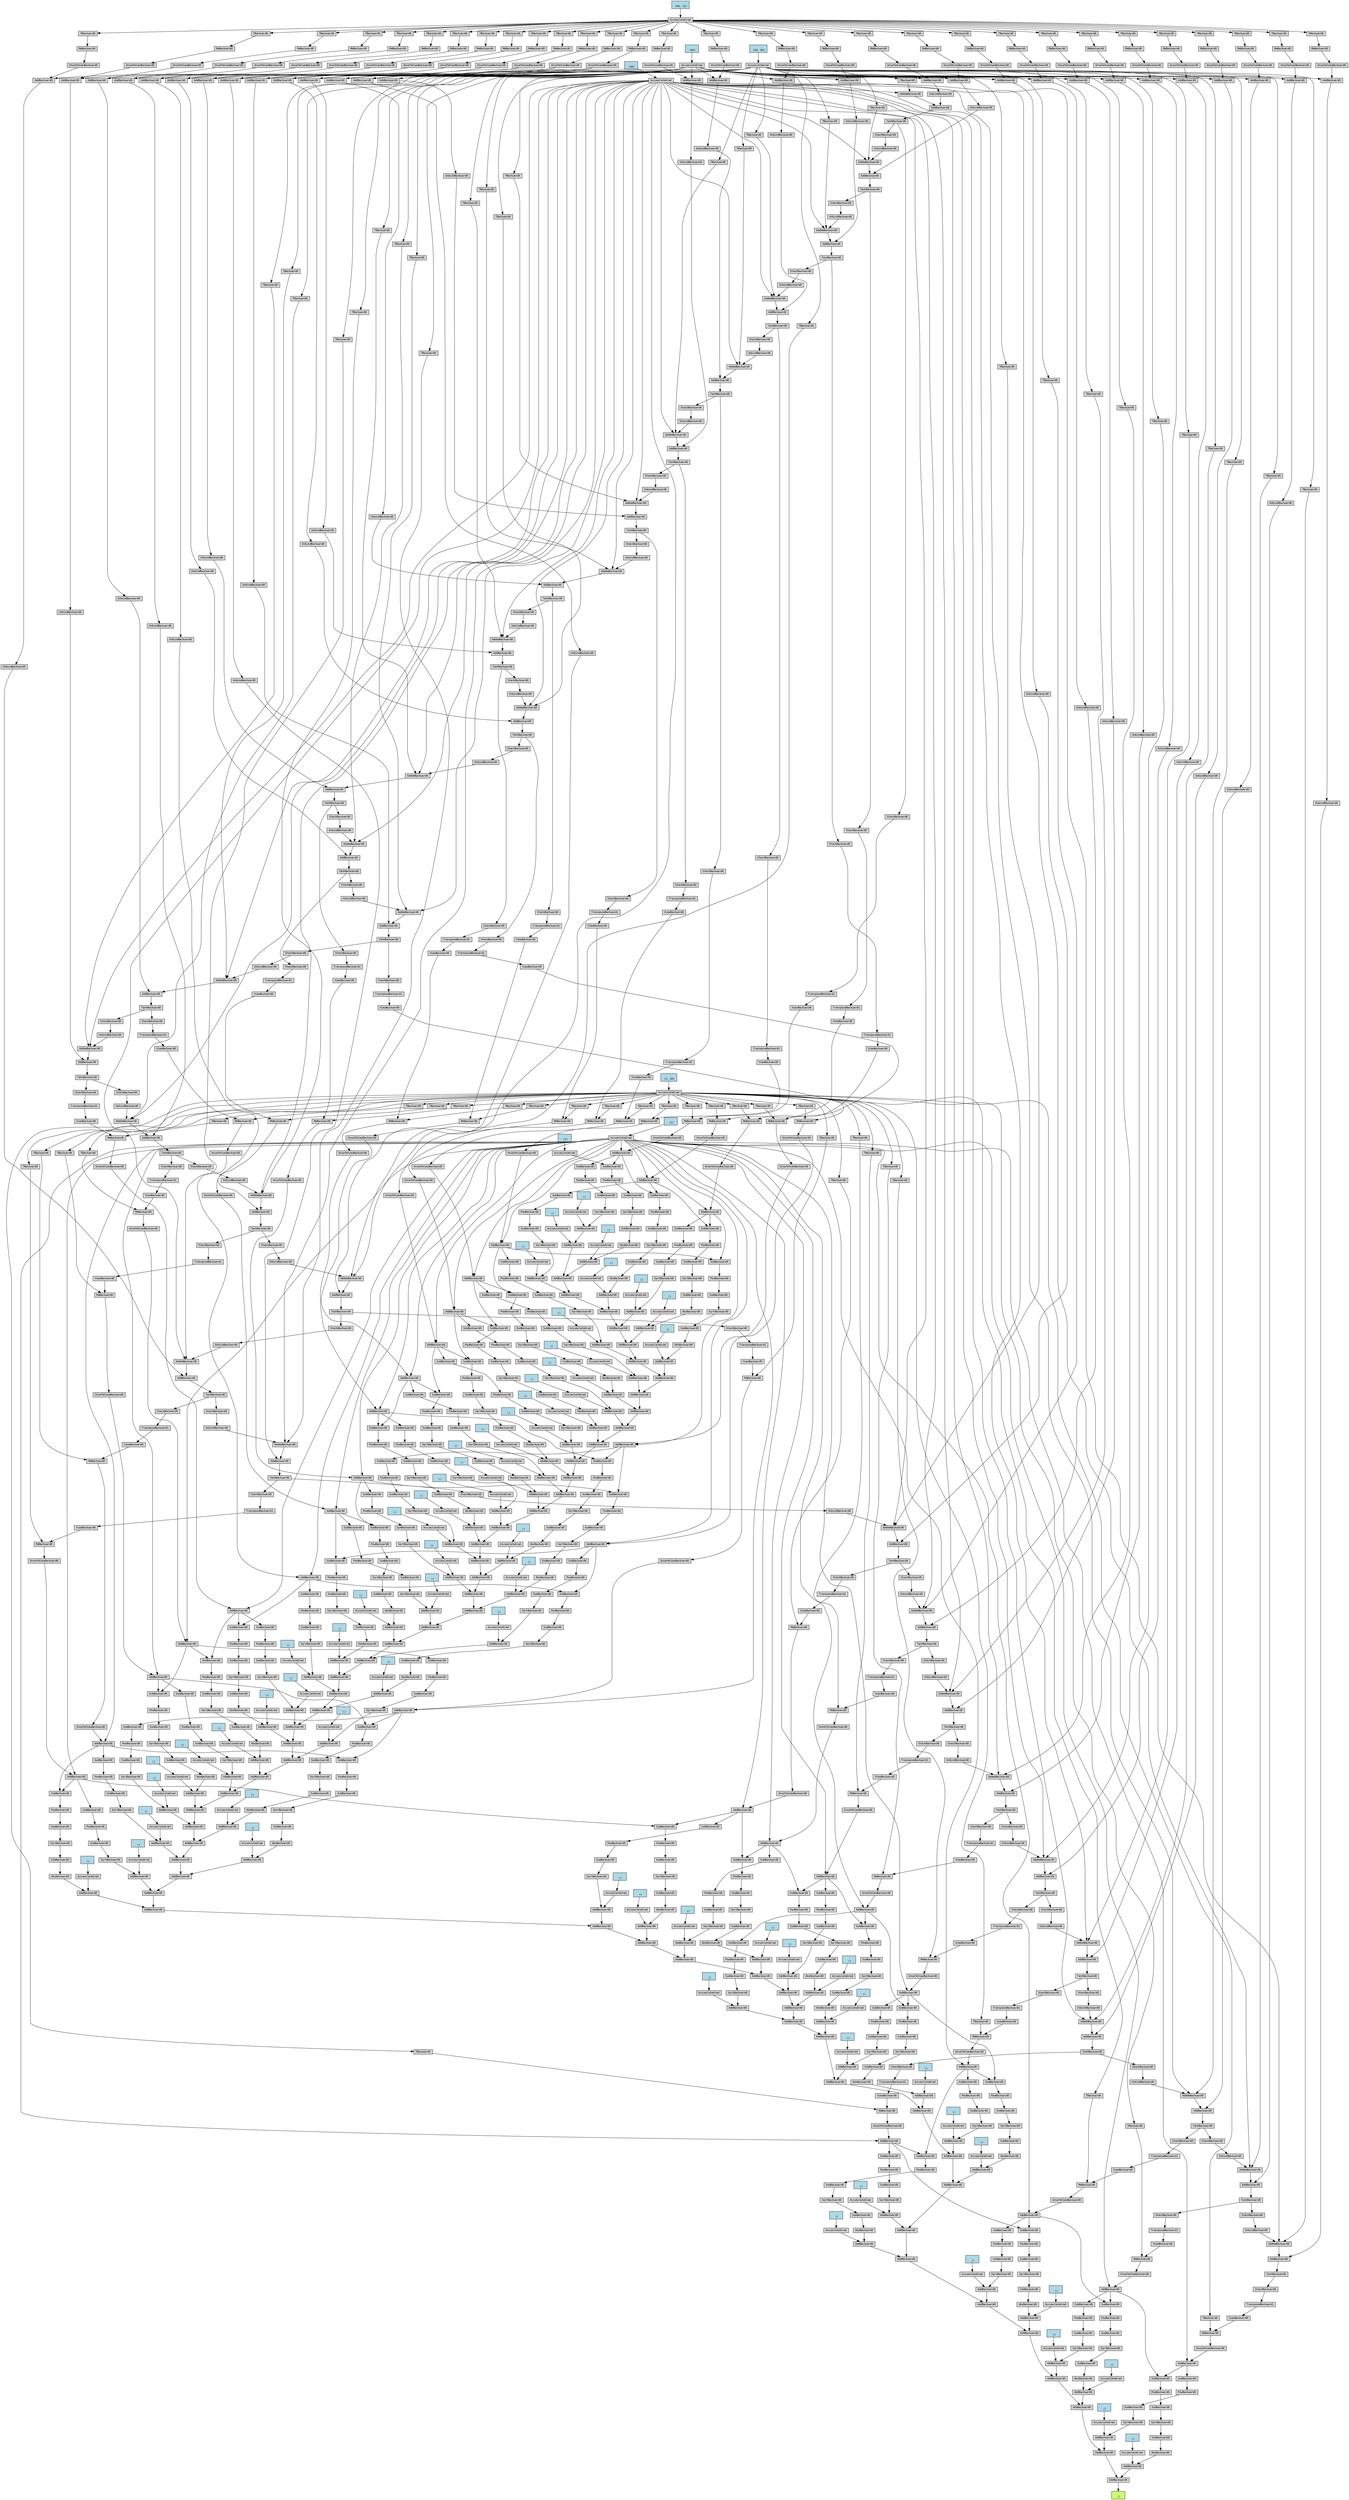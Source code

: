 digraph {
	graph [size="367.65,367.65"]
	node [align=left fontname=monospace fontsize=10 height=0.2 ranksep=0.1 shape=box style=filled]
	2011825876168 [label="
 ()" fillcolor=darkolivegreen1]
	2011825824712 [label=AddBackward0]
	2011825823816 -> 2011825824712
	2011825823816 [label=AddBackward0]
	2011825889928 -> 2011825823816
	2011825889928 [label=AddBackward0]
	2011825890120 -> 2011825889928
	2011825890120 [label=AddBackward0]
	2011825890376 -> 2011825890120
	2011825890376 [label=AddBackward0]
	2011825890568 -> 2011825890376
	2011825890568 [label=AddBackward0]
	2011825890696 -> 2011825890568
	2011825890696 [label=AddBackward0]
	2011825890888 -> 2011825890696
	2011825890888 [label=AddBackward0]
	2011825891080 -> 2011825890888
	2011825891080 [label=AddBackward0]
	2011825891272 -> 2011825891080
	2011825891272 [label=AddBackward0]
	2011825891464 -> 2011825891272
	2011825891464 [label=AddBackward0]
	2011825891656 -> 2011825891464
	2011825891656 [label=AddBackward0]
	2011825891848 -> 2011825891656
	2011825891848 [label=AddBackward0]
	2011825892040 -> 2011825891848
	2011825892040 [label=AddBackward0]
	2011825892232 -> 2011825892040
	2011825892232 [label=AddBackward0]
	2011825892424 -> 2011825892232
	2011825892424 [label=AddBackward0]
	2011825892616 -> 2011825892424
	2011825892616 [label=AddBackward0]
	2011825892808 -> 2011825892616
	2011825892808 [label=AddBackward0]
	2011825893000 -> 2011825892808
	2011825893000 [label=AddBackward0]
	2011825893192 -> 2011825893000
	2011825893192 [label=AddBackward0]
	2011825901640 -> 2011825893192
	2011825901640 [label=AddBackward0]
	2011825901832 -> 2011825901640
	2011825901832 [label=AddBackward0]
	2011825902024 -> 2011825901832
	2011825902024 [label=AddBackward0]
	2011825902216 -> 2011825902024
	2011825902216 [label=AddBackward0]
	2011825902408 -> 2011825902216
	2011825902408 [label=AddBackward0]
	2011825902600 -> 2011825902408
	2011825902600 [label=AddBackward0]
	2011825902792 -> 2011825902600
	2011825902792 [label=AddBackward0]
	2011825902984 -> 2011825902792
	2011825902984 [label=AddBackward0]
	2011825903176 -> 2011825902984
	2011825903176 [label=AddBackward0]
	2011825903368 -> 2011825903176
	2011825903368 [label=AddBackward0]
	2011825903560 -> 2011825903368
	2011825903560 [label=AddBackward0]
	2011825903752 -> 2011825903560
	2011825903752 [label=AddBackward0]
	2011825903944 -> 2011825903752
	2011825903944 [label=AddBackward0]
	2011825904136 -> 2011825903944
	2011825904136 [label=AddBackward0]
	2011825904328 -> 2011825904136
	2011825904328 [label=AddBackward0]
	2011825904520 -> 2011825904328
	2011825904520 [label=AddBackward0]
	2011825904712 -> 2011825904520
	2011825904712 [label=AddBackward0]
	2011825904904 -> 2011825904712
	2011825904904 [label=AddBackward0]
	2011825905096 -> 2011825904904
	2011825905096 [label=AddBackward0]
	2011825905288 -> 2011825905096
	2011825905288 [label=AddBackward0]
	2011825905480 -> 2011825905288
	2011825905480 [label=AddBackward0]
	2011825909832 -> 2011825905480
	2011825909832 [label=AddBackward0]
	2011825910024 -> 2011825909832
	2011825910024 [label=AddBackward0]
	2011825910216 -> 2011825910024
	2011825910216 [label=AddBackward0]
	2011825910408 -> 2011825910216
	2011825910408 [label=AddBackward0]
	2011825910600 -> 2011825910408
	2011825910600 [label=AddBackward0]
	2011825910792 -> 2011825910600
	2011825910792 [label=AddBackward0]
	2011825910984 -> 2011825910792
	2011825910984 [label=AddBackward0]
	2011825911176 -> 2011825910984
	2011825911176 [label=AddBackward0]
	2011825911368 -> 2011825911176
	2011825911368 [label=AddBackward0]
	2011825911560 -> 2011825911368
	2011825911560 [label=AddBackward0]
	2011825911752 -> 2011825911560
	2011825911752 [label=AddBackward0]
	2011825911944 -> 2011825911752
	2011825911944 [label=AddBackward0]
	2011825912136 -> 2011825911944
	2011825912136 [label=AddBackward0]
	2011825912328 -> 2011825912136
	2011825912328 [label=AddBackward0]
	2011825912520 -> 2011825912328
	2011825912520 [label=AddBackward0]
	2011825912712 -> 2011825912520
	2011825912712 [label=AddBackward0]
	2011825912904 -> 2011825912712
	2011825912904 [label=AddBackward0]
	2011825913096 -> 2011825912904
	2011825913096 [label=AddBackward0]
	2011825913288 -> 2011825913096
	2011825913288 [label=AddBackward0]
	2011825913480 -> 2011825913288
	2011822709560 [label="
 ()" fillcolor=lightblue]
	2011822709560 -> 2011825913480
	2011825913480 [label=AccumulateGrad]
	2011825913544 -> 2011825913288
	2011825913544 [label=AddBackward0]
	2011825913672 -> 2011825913544
	2011822730600 [label="
 ()" fillcolor=lightblue]
	2011822730600 -> 2011825913672
	2011825913672 [label=AccumulateGrad]
	2011825913736 -> 2011825913544
	2011825913736 [label=SqrtBackward0]
	2011825913800 -> 2011825913736
	2011825913800 [label=SumBackward0]
	2011825918088 -> 2011825913800
	2011825918088 [label=PowBackward0]
	2011825918280 -> 2011825918088
	2011825918280 [label=SubBackward0]
	2011825918408 -> 2011825918280
	2011825918408 [label=AddBackward0]
	2011825918600 -> 2011825918408
	2011825918600 [label=UnsafeViewBackward0]
	2011825918728 -> 2011825918600
	2011825918728 [label=MmBackward0]
	2011825918856 -> 2011825918728
	2011825918856 [label=ViewBackward0]
	2011825919112 -> 2011825918856
	2011825919112 [label=TransposeBackward1]
	2011825919240 -> 2011825919112
	2011825919240 [label=StackBackward0]
	2011825919432 -> 2011825919240
	2011825919432 [label=TanhBackward0]
	2011825919624 -> 2011825919432
	2011825919624 [label=AddBackward0]
	2011825919816 -> 2011825919624
	2011825919816 [label=AddmmBackward0]
	2011823338568 -> 2011825919816
	2011818923896 [label="
 (64)" fillcolor=lightblue]
	2011818923896 -> 2011823338568
	2011823338568 [label=AccumulateGrad]
	2011825920072 -> 2011825919816
	2011825920072 [label=TBackward0]
	2011822885768 -> 2011825920072
	2011657683816 [label="
 (64, 64)" fillcolor=lightblue]
	2011657683816 -> 2011822885768
	2011822885768 [label=AccumulateGrad]
	2011825919880 -> 2011825919624
	2011825919880 [label=UnbindBackward0]
	2011825920136 -> 2011825919880
	2011825920136 [label=AddBackward0]
	2011825920328 -> 2011825920136
	2011825920328 [label=UnsafeViewBackward0]
	2011825920584 -> 2011825920328
	2011825920584 [label=MmBackward0]
	2011825920712 -> 2011825920584
	2011825920712 [label=TBackward0]
	2011823339912 -> 2011825920712
	2011814778024 [label="
 (64, 12)" fillcolor=lightblue]
	2011814778024 -> 2011823339912
	2011823339912 [label=AccumulateGrad]
	2011823339080 -> 2011825920136
	2011822815256 [label="
 (64)" fillcolor=lightblue]
	2011822815256 -> 2011823339080
	2011823339080 [label=AccumulateGrad]
	2011825918920 -> 2011825918728
	2011825918920 [label=TBackward0]
	2011823337224 -> 2011825918920
	2011814641240 [label="
 (2, 64)" fillcolor=lightblue]
	2011814641240 -> 2011823337224
	2011823337224 [label=AccumulateGrad]
	2011823336456 -> 2011825918408
	2011814654264 [label="
 (2)" fillcolor=lightblue]
	2011814654264 -> 2011823336456
	2011823336456 [label=AccumulateGrad]
	2011825913352 -> 2011825913096
	2011825913352 [label=AddBackward0]
	2011825913608 -> 2011825913352
	2011823224296 [label="
 ()" fillcolor=lightblue]
	2011823224296 -> 2011825913608
	2011825913608 [label=AccumulateGrad]
	2011825889672 -> 2011825913352
	2011825889672 [label=AbsBackward0]
	2011825918216 -> 2011825889672
	2011825918216 [label=SubBackward0]
	2011825918664 -> 2011825918216
	2011825918664 [label=SqrtBackward0]
	2011825918792 -> 2011825918664
	2011825918792 [label=SumBackward0]
	2011825919368 -> 2011825918792
	2011825919368 [label=PowBackward0]
	2011825919496 -> 2011825919368
	2011825919496 [label=SubBackward0]
	2011825920008 -> 2011825919496
	2011823226776 [label="
 (2)" fillcolor=lightblue]
	2011823226776 -> 2011825920008
	2011825920008 [label=AccumulateGrad]
	2011825918408 -> 2011825919496
	2011825913160 -> 2011825912904
	2011825913160 [label=AddBackward0]
	2011825913416 -> 2011825913160
	2011823191208 [label="
 ()" fillcolor=lightblue]
	2011823191208 -> 2011825913416
	2011825913416 [label=AccumulateGrad]
	2011825918024 -> 2011825913160
	2011825918024 [label=SqrtBackward0]
	2011825919048 -> 2011825918024
	2011825919048 [label=SumBackward0]
	2011825920776 -> 2011825919048
	2011825920776 [label=PowBackward0]
	2011825920200 -> 2011825920776
	2011825920200 [label=SubBackward0]
	2011825920840 -> 2011825920200
	2011825920840 [label=AddBackward0]
	2011825918472 -> 2011825920840
	2011825918472 [label=UnsafeViewBackward0]
	2011825920968 -> 2011825918472
	2011825920968 [label=MmBackward0]
	2011825921288 -> 2011825920968
	2011825921288 [label=ViewBackward0]
	2011825921480 -> 2011825921288
	2011825921480 [label=TransposeBackward1]
	2011825921608 -> 2011825921480
	2011825921608 [label=StackBackward0]
	2011825921736 -> 2011825921608
	2011825921736 [label=TanhBackward0]
	2011825921864 -> 2011825921736
	2011825921864 [label=AddBackward0]
	2011825921992 -> 2011825921864
	2011825921992 [label=AddmmBackward0]
	2011823338568 -> 2011825921992
	2011825938632 -> 2011825921992
	2011825938632 [label=UnbindBackward0]
	2011825938824 -> 2011825938632
	2011825938824 [label=StackBackward0]
	2011825919432 -> 2011825938824
	2011825938696 -> 2011825921992
	2011825938696 [label=TBackward0]
	2011822885768 -> 2011825938696
	2011825938504 -> 2011825921864
	2011825938504 [label=UnbindBackward0]
	2011825938760 -> 2011825938504
	2011825938760 [label=AddBackward0]
	2011825938952 -> 2011825938760
	2011825938952 [label=UnsafeViewBackward0]
	2011825939080 -> 2011825938952
	2011825939080 [label=MmBackward0]
	2011825939208 -> 2011825939080
	2011825939208 [label=TBackward0]
	2011823339912 -> 2011825939208
	2011823339080 -> 2011825938760
	2011825921352 -> 2011825920968
	2011825921352 [label=TBackward0]
	2011823337224 -> 2011825921352
	2011823336456 -> 2011825920840
	2011825912968 -> 2011825912712
	2011825912968 [label=AddBackward0]
	2011825913224 -> 2011825912968
	2011823225496 [label="
 ()" fillcolor=lightblue]
	2011823225496 -> 2011825913224
	2011825913224 [label=AccumulateGrad]
	2011825918344 -> 2011825912968
	2011825918344 [label=AbsBackward0]
	2011825920648 -> 2011825918344
	2011825920648 [label=SubBackward0]
	2011825921096 -> 2011825920648
	2011825921096 [label=SqrtBackward0]
	2011825921224 -> 2011825921096
	2011825921224 [label=SumBackward0]
	2011825921544 -> 2011825921224
	2011825921544 [label=PowBackward0]
	2011825921800 -> 2011825921544
	2011825921800 [label=SubBackward0]
	2011825918408 -> 2011825921800
	2011825920840 -> 2011825921800
	2011825912776 -> 2011825912520
	2011825912776 [label=AddBackward0]
	2011825913032 -> 2011825912776
	2011823190648 [label="
 ()" fillcolor=lightblue]
	2011823190648 -> 2011825913032
	2011825913032 [label=AccumulateGrad]
	2011825919176 -> 2011825912776
	2011825919176 [label=SqrtBackward0]
	2011825919688 -> 2011825919176
	2011825919688 [label=SumBackward0]
	2011825921928 -> 2011825919688
	2011825921928 [label=PowBackward0]
	2011825938568 -> 2011825921928
	2011825938568 [label=SubBackward0]
	2011825939016 -> 2011825938568
	2011825939016 [label=AddBackward0]
	2011825939272 -> 2011825939016
	2011825939272 [label=UnsafeViewBackward0]
	2011825939400 -> 2011825939272
	2011825939400 [label=MmBackward0]
	2011825939528 -> 2011825939400
	2011825939528 [label=ViewBackward0]
	2011825939720 -> 2011825939528
	2011825939720 [label=TransposeBackward1]
	2011825939848 -> 2011825939720
	2011825939848 [label=StackBackward0]
	2011825939976 -> 2011825939848
	2011825939976 [label=TanhBackward0]
	2011825940104 -> 2011825939976
	2011825940104 [label=AddBackward0]
	2011825940232 -> 2011825940104
	2011825940232 [label=AddmmBackward0]
	2011823338568 -> 2011825940232
	2011825940424 -> 2011825940232
	2011825940424 [label=UnbindBackward0]
	2011825940616 -> 2011825940424
	2011825940616 [label=StackBackward0]
	2011825921736 -> 2011825940616
	2011825940488 -> 2011825940232
	2011825940488 [label=TBackward0]
	2011822885768 -> 2011825940488
	2011825940296 -> 2011825940104
	2011825940296 [label=UnbindBackward0]
	2011825940552 -> 2011825940296
	2011825940552 [label=AddBackward0]
	2011825940744 -> 2011825940552
	2011825940744 [label=UnsafeViewBackward0]
	2011825940872 -> 2011825940744
	2011825940872 [label=MmBackward0]
	2011825941000 -> 2011825940872
	2011825941000 [label=TBackward0]
	2011823339912 -> 2011825941000
	2011823339080 -> 2011825940552
	2011825939592 -> 2011825939400
	2011825939592 [label=TBackward0]
	2011823337224 -> 2011825939592
	2011823336456 -> 2011825939016
	2011825912584 -> 2011825912328
	2011825912584 [label=AddBackward0]
	2011825912840 -> 2011825912584
	2011823190168 [label="
 ()" fillcolor=lightblue]
	2011823190168 -> 2011825912840
	2011825912840 [label=AccumulateGrad]
	2011825920520 -> 2011825912584
	2011825920520 [label=AbsBackward0]
	2011825920904 -> 2011825920520
	2011825920904 [label=SubBackward0]
	2011825938888 -> 2011825920904
	2011825938888 [label=SqrtBackward0]
	2011825939464 -> 2011825938888
	2011825939464 [label=SumBackward0]
	2011825939784 -> 2011825939464
	2011825939784 [label=PowBackward0]
	2011825940040 -> 2011825939784
	2011825940040 [label=SubBackward0]
	2011825920840 -> 2011825940040
	2011825939016 -> 2011825940040
	2011825912392 -> 2011825912136
	2011825912392 [label=AddBackward0]
	2011825912648 -> 2011825912392
	2011823194008 [label="
 ()" fillcolor=lightblue]
	2011823194008 -> 2011825912648
	2011825912648 [label=AccumulateGrad]
	2011825921416 -> 2011825912392
	2011825921416 [label=SqrtBackward0]
	2011825939336 -> 2011825921416
	2011825939336 [label=SumBackward0]
	2011825940168 -> 2011825939336
	2011825940168 [label=PowBackward0]
	2011825940360 -> 2011825940168
	2011825940360 [label=SubBackward0]
	2011825940808 -> 2011825940360
	2011825940808 [label=AddBackward0]
	2011825941064 -> 2011825940808
	2011825941064 [label=UnsafeViewBackward0]
	2011825941192 -> 2011825941064
	2011825941192 [label=MmBackward0]
	2011825941320 -> 2011825941192
	2011825941320 [label=ViewBackward0]
	2011825941512 -> 2011825941320
	2011825941512 [label=TransposeBackward1]
	2011825941640 -> 2011825941512
	2011825941640 [label=StackBackward0]
	2011825941768 -> 2011825941640
	2011825941768 [label=TanhBackward0]
	2011825941896 -> 2011825941768
	2011825941896 [label=AddBackward0]
	2011825942024 -> 2011825941896
	2011825942024 [label=AddmmBackward0]
	2011823338568 -> 2011825942024
	2011825942216 -> 2011825942024
	2011825942216 [label=UnbindBackward0]
	2011825942408 -> 2011825942216
	2011825942408 [label=StackBackward0]
	2011825939976 -> 2011825942408
	2011825942280 -> 2011825942024
	2011825942280 [label=TBackward0]
	2011822885768 -> 2011825942280
	2011825942088 -> 2011825941896
	2011825942088 [label=UnbindBackward0]
	2011825942344 -> 2011825942088
	2011825942344 [label=AddBackward0]
	2011825958984 -> 2011825942344
	2011825958984 [label=UnsafeViewBackward0]
	2011825959112 -> 2011825958984
	2011825959112 [label=MmBackward0]
	2011825959240 -> 2011825959112
	2011825959240 [label=TBackward0]
	2011823339912 -> 2011825959240
	2011823339080 -> 2011825942344
	2011825941384 -> 2011825941192
	2011825941384 [label=TBackward0]
	2011823337224 -> 2011825941384
	2011823336456 -> 2011825940808
	2011825912200 -> 2011825911944
	2011825912200 [label=AddBackward0]
	2011825912456 -> 2011825912200
	2011823191688 [label="
 ()" fillcolor=lightblue]
	2011823191688 -> 2011825912456
	2011825912456 [label=AccumulateGrad]
	2011825921672 -> 2011825912200
	2011825921672 [label=AbsBackward0]
	2011825939144 -> 2011825921672
	2011825939144 [label=SubBackward0]
	2011825941128 -> 2011825939144
	2011825941128 [label=SqrtBackward0]
	2011825941256 -> 2011825941128
	2011825941256 [label=SumBackward0]
	2011825941576 -> 2011825941256
	2011825941576 [label=PowBackward0]
	2011825941832 -> 2011825941576
	2011825941832 [label=SubBackward0]
	2011825939016 -> 2011825941832
	2011825940808 -> 2011825941832
	2011825912008 -> 2011825911752
	2011825912008 [label=AddBackward0]
	2011825912264 -> 2011825912008
	2011823192488 [label="
 ()" fillcolor=lightblue]
	2011823192488 -> 2011825912264
	2011825912264 [label=AccumulateGrad]
	2011825939656 -> 2011825912008
	2011825939656 [label=SqrtBackward0]
	2011825939912 -> 2011825939656
	2011825939912 [label=SumBackward0]
	2011825941960 -> 2011825939912
	2011825941960 [label=PowBackward0]
	2011825942152 -> 2011825941960
	2011825942152 [label=SubBackward0]
	2011825959048 -> 2011825942152
	2011825959048 [label=AddBackward0]
	2011825959304 -> 2011825959048
	2011825959304 [label=UnsafeViewBackward0]
	2011825959432 -> 2011825959304
	2011825959432 [label=MmBackward0]
	2011825959560 -> 2011825959432
	2011825959560 [label=ViewBackward0]
	2011825959752 -> 2011825959560
	2011825959752 [label=TransposeBackward1]
	2011825959880 -> 2011825959752
	2011825959880 [label=StackBackward0]
	2011825960008 -> 2011825959880
	2011825960008 [label=TanhBackward0]
	2011825960136 -> 2011825960008
	2011825960136 [label=AddBackward0]
	2011825960264 -> 2011825960136
	2011825960264 [label=AddmmBackward0]
	2011823338568 -> 2011825960264
	2011825960456 -> 2011825960264
	2011825960456 [label=UnbindBackward0]
	2011825960648 -> 2011825960456
	2011825960648 [label=StackBackward0]
	2011825941768 -> 2011825960648
	2011825960520 -> 2011825960264
	2011825960520 [label=TBackward0]
	2011822885768 -> 2011825960520
	2011825960328 -> 2011825960136
	2011825960328 [label=UnbindBackward0]
	2011825960584 -> 2011825960328
	2011825960584 [label=AddBackward0]
	2011825960776 -> 2011825960584
	2011825960776 [label=UnsafeViewBackward0]
	2011825960904 -> 2011825960776
	2011825960904 [label=MmBackward0]
	2011825961032 -> 2011825960904
	2011825961032 [label=TBackward0]
	2011823339912 -> 2011825961032
	2011823339080 -> 2011825960584
	2011825959624 -> 2011825959432
	2011825959624 [label=TBackward0]
	2011823337224 -> 2011825959624
	2011823336456 -> 2011825959048
	2011825911816 -> 2011825911560
	2011825911816 [label=AddBackward0]
	2011825912072 -> 2011825911816
	2011823192168 [label="
 ()" fillcolor=lightblue]
	2011823192168 -> 2011825912072
	2011825912072 [label=AccumulateGrad]
	2011825940680 -> 2011825911816
	2011825940680 [label=AbsBackward0]
	2011825940936 -> 2011825940680
	2011825940936 [label=SubBackward0]
	2011825941704 -> 2011825940936
	2011825941704 [label=SqrtBackward0]
	2011825959496 -> 2011825941704
	2011825959496 [label=SumBackward0]
	2011825959816 -> 2011825959496
	2011825959816 [label=PowBackward0]
	2011825960072 -> 2011825959816
	2011825960072 [label=SubBackward0]
	2011825940808 -> 2011825960072
	2011825959048 -> 2011825960072
	2011825911624 -> 2011825911368
	2011825911624 [label=AddBackward0]
	2011825911880 -> 2011825911624
	2011823247672 [label="
 ()" fillcolor=lightblue]
	2011823247672 -> 2011825911880
	2011825911880 [label=AccumulateGrad]
	2011825941448 -> 2011825911624
	2011825941448 [label=SqrtBackward0]
	2011825959368 -> 2011825941448
	2011825959368 [label=SumBackward0]
	2011825960200 -> 2011825959368
	2011825960200 [label=PowBackward0]
	2011825960392 -> 2011825960200
	2011825960392 [label=SubBackward0]
	2011825960840 -> 2011825960392
	2011825960840 [label=AddBackward0]
	2011825961096 -> 2011825960840
	2011825961096 [label=UnsafeViewBackward0]
	2011825961224 -> 2011825961096
	2011825961224 [label=MmBackward0]
	2011825961352 -> 2011825961224
	2011825961352 [label=ViewBackward0]
	2011825961544 -> 2011825961352
	2011825961544 [label=TransposeBackward1]
	2011825961672 -> 2011825961544
	2011825961672 [label=StackBackward0]
	2011825961800 -> 2011825961672
	2011825961800 [label=TanhBackward0]
	2011825961928 -> 2011825961800
	2011825961928 [label=AddBackward0]
	2011825962056 -> 2011825961928
	2011825962056 [label=AddmmBackward0]
	2011823338568 -> 2011825962056
	2011825962248 -> 2011825962056
	2011825962248 [label=UnbindBackward0]
	2011825962440 -> 2011825962248
	2011825962440 [label=StackBackward0]
	2011825960008 -> 2011825962440
	2011825962312 -> 2011825962056
	2011825962312 [label=TBackward0]
	2011822885768 -> 2011825962312
	2011825962120 -> 2011825961928
	2011825962120 [label=UnbindBackward0]
	2011825962376 -> 2011825962120
	2011825962376 [label=AddBackward0]
	2011825962568 -> 2011825962376
	2011825962568 [label=UnsafeViewBackward0]
	2011825962696 -> 2011825962568
	2011825962696 [label=MmBackward0]
	2011825962824 -> 2011825962696
	2011825962824 [label=TBackward0]
	2011823339912 -> 2011825962824
	2011823339080 -> 2011825962376
	2011825961416 -> 2011825961224
	2011825961416 [label=TBackward0]
	2011823337224 -> 2011825961416
	2011823336456 -> 2011825960840
	2011825911432 -> 2011825911176
	2011825911432 [label=AddBackward0]
	2011825911688 -> 2011825911432
	2011822218760 [label="
 ()" fillcolor=lightblue]
	2011822218760 -> 2011825911688
	2011825911688 [label=AccumulateGrad]
	2011825942472 -> 2011825911432
	2011825942472 [label=AbsBackward0]
	2011825959176 -> 2011825942472
	2011825959176 [label=SubBackward0]
	2011825961160 -> 2011825959176
	2011825961160 [label=SqrtBackward0]
	2011825961288 -> 2011825961160
	2011825961288 [label=SumBackward0]
	2011825961608 -> 2011825961288
	2011825961608 [label=PowBackward0]
	2011825961864 -> 2011825961608
	2011825961864 [label=SubBackward0]
	2011825959048 -> 2011825961864
	2011825960840 -> 2011825961864
	2011825911240 -> 2011825910984
	2011825911240 [label=AddBackward0]
	2011825911496 -> 2011825911240
	2011823250152 [label="
 ()" fillcolor=lightblue]
	2011823250152 -> 2011825911496
	2011825911496 [label=AccumulateGrad]
	2011825959688 -> 2011825911240
	2011825959688 [label=SqrtBackward0]
	2011825959944 -> 2011825959688
	2011825959944 [label=SumBackward0]
	2011825961992 -> 2011825959944
	2011825961992 [label=PowBackward0]
	2011825962184 -> 2011825961992
	2011825962184 [label=SubBackward0]
	2011825962632 -> 2011825962184
	2011825962632 [label=AddBackward0]
	2011825962888 -> 2011825962632
	2011825962888 [label=UnsafeViewBackward0]
	2011825983560 -> 2011825962888
	2011825983560 [label=MmBackward0]
	2011825983688 -> 2011825983560
	2011825983688 [label=ViewBackward0]
	2011825983880 -> 2011825983688
	2011825983880 [label=TransposeBackward1]
	2011825984008 -> 2011825983880
	2011825984008 [label=StackBackward0]
	2011825984136 -> 2011825984008
	2011825984136 [label=TanhBackward0]
	2011825984264 -> 2011825984136
	2011825984264 [label=AddBackward0]
	2011825984392 -> 2011825984264
	2011825984392 [label=AddmmBackward0]
	2011823338568 -> 2011825984392
	2011825984584 -> 2011825984392
	2011825984584 [label=UnbindBackward0]
	2011825984776 -> 2011825984584
	2011825984776 [label=StackBackward0]
	2011825961800 -> 2011825984776
	2011825984648 -> 2011825984392
	2011825984648 [label=TBackward0]
	2011822885768 -> 2011825984648
	2011825984456 -> 2011825984264
	2011825984456 [label=UnbindBackward0]
	2011825984712 -> 2011825984456
	2011825984712 [label=AddBackward0]
	2011825984904 -> 2011825984712
	2011825984904 [label=UnsafeViewBackward0]
	2011825985032 -> 2011825984904
	2011825985032 [label=MmBackward0]
	2011825985160 -> 2011825985032
	2011825985160 [label=TBackward0]
	2011823339912 -> 2011825985160
	2011823339080 -> 2011825984712
	2011825983752 -> 2011825983560
	2011825983752 [label=TBackward0]
	2011823337224 -> 2011825983752
	2011823336456 -> 2011825962632
	2011825911048 -> 2011825910792
	2011825911048 [label=AddBackward0]
	2011825911304 -> 2011825911048
	2011823248232 [label="
 ()" fillcolor=lightblue]
	2011823248232 -> 2011825911304
	2011825911304 [label=AccumulateGrad]
	2011825960712 -> 2011825911048
	2011825960712 [label=AbsBackward0]
	2011825960968 -> 2011825960712
	2011825960968 [label=SubBackward0]
	2011825962952 -> 2011825960968
	2011825962952 [label=SqrtBackward0]
	2011825983624 -> 2011825962952
	2011825983624 [label=SumBackward0]
	2011825983944 -> 2011825983624
	2011825983944 [label=PowBackward0]
	2011825984200 -> 2011825983944
	2011825984200 [label=SubBackward0]
	2011825960840 -> 2011825984200
	2011825962632 -> 2011825984200
	2011825910856 -> 2011825910600
	2011825910856 [label=AddBackward0]
	2011825911112 -> 2011825910856
	2011823250472 [label="
 ()" fillcolor=lightblue]
	2011823250472 -> 2011825911112
	2011825911112 [label=AccumulateGrad]
	2011825961480 -> 2011825910856
	2011825961480 [label=SqrtBackward0]
	2011825961736 -> 2011825961480
	2011825961736 [label=SumBackward0]
	2011825983816 -> 2011825961736
	2011825983816 [label=PowBackward0]
	2011825984520 -> 2011825983816
	2011825984520 [label=SubBackward0]
	2011825984968 -> 2011825984520
	2011825984968 [label=AddBackward0]
	2011825985224 -> 2011825984968
	2011825985224 [label=UnsafeViewBackward0]
	2011825985352 -> 2011825985224
	2011825985352 [label=MmBackward0]
	2011825985480 -> 2011825985352
	2011825985480 [label=ViewBackward0]
	2011825985672 -> 2011825985480
	2011825985672 [label=TransposeBackward1]
	2011825985800 -> 2011825985672
	2011825985800 [label=StackBackward0]
	2011825985928 -> 2011825985800
	2011825985928 [label=TanhBackward0]
	2011825986056 -> 2011825985928
	2011825986056 [label=AddBackward0]
	2011825986184 -> 2011825986056
	2011825986184 [label=AddmmBackward0]
	2011823338568 -> 2011825986184
	2011825986376 -> 2011825986184
	2011825986376 [label=UnbindBackward0]
	2011825986568 -> 2011825986376
	2011825986568 [label=StackBackward0]
	2011825984136 -> 2011825986568
	2011825986440 -> 2011825986184
	2011825986440 [label=TBackward0]
	2011822885768 -> 2011825986440
	2011825986248 -> 2011825986056
	2011825986248 [label=UnbindBackward0]
	2011825986504 -> 2011825986248
	2011825986504 [label=AddBackward0]
	2011825986696 -> 2011825986504
	2011825986696 [label=UnsafeViewBackward0]
	2011825986824 -> 2011825986696
	2011825986824 [label=MmBackward0]
	2011825986952 -> 2011825986824
	2011825986952 [label=TBackward0]
	2011823339912 -> 2011825986952
	2011823339080 -> 2011825986504
	2011825985544 -> 2011825985352
	2011825985544 [label=TBackward0]
	2011823337224 -> 2011825985544
	2011823336456 -> 2011825984968
	2011825910664 -> 2011825910408
	2011825910664 [label=AddBackward0]
	2011825910920 -> 2011825910664
	2011823249432 [label="
 ()" fillcolor=lightblue]
	2011823249432 -> 2011825910920
	2011825910920 [label=AccumulateGrad]
	2011825962504 -> 2011825910664
	2011825962504 [label=AbsBackward0]
	2011825984328 -> 2011825962504
	2011825984328 [label=SubBackward0]
	2011825985288 -> 2011825984328
	2011825985288 [label=SqrtBackward0]
	2011825985416 -> 2011825985288
	2011825985416 [label=SumBackward0]
	2011825985736 -> 2011825985416
	2011825985736 [label=PowBackward0]
	2011825985992 -> 2011825985736
	2011825985992 [label=SubBackward0]
	2011825962632 -> 2011825985992
	2011825984968 -> 2011825985992
	2011825910472 -> 2011825910216
	2011825910472 [label=AddBackward0]
	2011825910728 -> 2011825910472
	2011822210408 [label="
 ()" fillcolor=lightblue]
	2011822210408 -> 2011825910728
	2011825910728 [label=AccumulateGrad]
	2011825962760 -> 2011825910472
	2011825962760 [label=SqrtBackward0]
	2011825984072 -> 2011825962760
	2011825984072 [label=SumBackward0]
	2011825986120 -> 2011825984072
	2011825986120 [label=PowBackward0]
	2011825986312 -> 2011825986120
	2011825986312 [label=SubBackward0]
	2011825986760 -> 2011825986312
	2011825986760 [label=AddBackward0]
	2011825987016 -> 2011825986760
	2011825987016 [label=UnsafeViewBackward0]
	2011825987144 -> 2011825987016
	2011825987144 [label=MmBackward0]
	2011825987272 -> 2011825987144
	2011825987272 [label=ViewBackward0]
	2011825987464 -> 2011825987272
	2011825987464 [label=TransposeBackward1]
	2011825999944 -> 2011825987464
	2011825999944 [label=StackBackward0]
	2011826000072 -> 2011825999944
	2011826000072 [label=TanhBackward0]
	2011826000200 -> 2011826000072
	2011826000200 [label=AddBackward0]
	2011826000328 -> 2011826000200
	2011826000328 [label=AddmmBackward0]
	2011823338568 -> 2011826000328
	2011826000520 -> 2011826000328
	2011826000520 [label=UnbindBackward0]
	2011826000712 -> 2011826000520
	2011826000712 [label=StackBackward0]
	2011825985928 -> 2011826000712
	2011826000584 -> 2011826000328
	2011826000584 [label=TBackward0]
	2011822885768 -> 2011826000584
	2011826000392 -> 2011826000200
	2011826000392 [label=UnbindBackward0]
	2011826000648 -> 2011826000392
	2011826000648 [label=AddBackward0]
	2011826000840 -> 2011826000648
	2011826000840 [label=UnsafeViewBackward0]
	2011826000968 -> 2011826000840
	2011826000968 [label=MmBackward0]
	2011826001096 -> 2011826000968
	2011826001096 [label=TBackward0]
	2011823339912 -> 2011826001096
	2011823339080 -> 2011826000648
	2011825987336 -> 2011825987144
	2011825987336 [label=TBackward0]
	2011823337224 -> 2011825987336
	2011823336456 -> 2011825986760
	2011825910280 -> 2011825910024
	2011825910280 [label=AddBackward0]
	2011825910536 -> 2011825910280
	2011823251352 [label="
 ()" fillcolor=lightblue]
	2011823251352 -> 2011825910536
	2011825910536 [label=AccumulateGrad]
	2011825984840 -> 2011825910280
	2011825984840 [label=AbsBackward0]
	2011825985096 -> 2011825984840
	2011825985096 [label=SubBackward0]
	2011825987080 -> 2011825985096
	2011825987080 [label=SqrtBackward0]
	2011825987208 -> 2011825987080
	2011825987208 [label=SumBackward0]
	2011825987528 -> 2011825987208
	2011825987528 [label=PowBackward0]
	2011826000136 -> 2011825987528
	2011826000136 [label=SubBackward0]
	2011825984968 -> 2011826000136
	2011825986760 -> 2011826000136
	2011825910088 -> 2011825909832
	2011825910088 [label=AddBackward0]
	2011825910344 -> 2011825910088
	2011823265176 [label="
 ()" fillcolor=lightblue]
	2011823265176 -> 2011825910344
	2011825910344 [label=AccumulateGrad]
	2011825985608 -> 2011825910088
	2011825985608 [label=SqrtBackward0]
	2011825985864 -> 2011825985608
	2011825985864 [label=SumBackward0]
	2011825986888 -> 2011825985864
	2011825986888 [label=PowBackward0]
	2011826000456 -> 2011825986888
	2011826000456 [label=SubBackward0]
	2011826000904 -> 2011826000456
	2011826000904 [label=AddBackward0]
	2011826001160 -> 2011826000904
	2011826001160 [label=UnsafeViewBackward0]
	2011826001288 -> 2011826001160
	2011826001288 [label=MmBackward0]
	2011826001416 -> 2011826001288
	2011826001416 [label=ViewBackward0]
	2011826001608 -> 2011826001416
	2011826001608 [label=TransposeBackward1]
	2011826001736 -> 2011826001608
	2011826001736 [label=StackBackward0]
	2011826001864 -> 2011826001736
	2011826001864 [label=TanhBackward0]
	2011826001992 -> 2011826001864
	2011826001992 [label=AddBackward0]
	2011826002120 -> 2011826001992
	2011826002120 [label=AddmmBackward0]
	2011823338568 -> 2011826002120
	2011826002312 -> 2011826002120
	2011826002312 [label=UnbindBackward0]
	2011826002504 -> 2011826002312
	2011826002504 [label=StackBackward0]
	2011826000072 -> 2011826002504
	2011826002376 -> 2011826002120
	2011826002376 [label=TBackward0]
	2011822885768 -> 2011826002376
	2011826002184 -> 2011826001992
	2011826002184 [label=UnbindBackward0]
	2011826002440 -> 2011826002184
	2011826002440 [label=AddBackward0]
	2011826002632 -> 2011826002440
	2011826002632 [label=UnsafeViewBackward0]
	2011826002760 -> 2011826002632
	2011826002760 [label=MmBackward0]
	2011826002888 -> 2011826002760
	2011826002888 [label=TBackward0]
	2011823339912 -> 2011826002888
	2011823339080 -> 2011826002440
	2011826001480 -> 2011826001288
	2011826001480 [label=TBackward0]
	2011823337224 -> 2011826001480
	2011823336456 -> 2011826000904
	2011825909896 -> 2011825905480
	2011825909896 [label=AddBackward0]
	2011825910152 -> 2011825909896
	2011823264216 [label="
 ()" fillcolor=lightblue]
	2011823264216 -> 2011825910152
	2011825910152 [label=AccumulateGrad]
	2011825986632 -> 2011825909896
	2011825986632 [label=AbsBackward0]
	2011826000264 -> 2011825986632
	2011826000264 [label=SubBackward0]
	2011826001224 -> 2011826000264
	2011826001224 [label=SqrtBackward0]
	2011826001352 -> 2011826001224
	2011826001352 [label=SumBackward0]
	2011826001672 -> 2011826001352
	2011826001672 [label=PowBackward0]
	2011826001928 -> 2011826001672
	2011826001928 [label=SubBackward0]
	2011825986760 -> 2011826001928
	2011826000904 -> 2011826001928
	2011825905544 -> 2011825905288
	2011825905544 [label=AddBackward0]
	2011825909960 -> 2011825905544
	2011823265816 [label="
 ()" fillcolor=lightblue]
	2011823265816 -> 2011825909960
	2011825909960 [label=AccumulateGrad]
	2011825987400 -> 2011825905544
	2011825987400 [label=SqrtBackward0]
	2011826000008 -> 2011825987400
	2011826000008 [label=SumBackward0]
	2011826002056 -> 2011826000008
	2011826002056 [label=PowBackward0]
	2011826002248 -> 2011826002056
	2011826002248 [label=SubBackward0]
	2011826002696 -> 2011826002248
	2011826002696 [label=AddBackward0]
	2011826002952 -> 2011826002696
	2011826002952 [label=UnsafeViewBackward0]
	2011826003080 -> 2011826002952
	2011826003080 [label=MmBackward0]
	2011826003208 -> 2011826003080
	2011826003208 [label=ViewBackward0]
	2011826003400 -> 2011826003208
	2011826003400 [label=TransposeBackward1]
	2011826003528 -> 2011826003400
	2011826003528 [label=StackBackward0]
	2011826003656 -> 2011826003528
	2011826003656 [label=TanhBackward0]
	2011826003784 -> 2011826003656
	2011826003784 [label=AddBackward0]
	2011826003912 -> 2011826003784
	2011826003912 [label=AddmmBackward0]
	2011823338568 -> 2011826003912
	2011826020552 -> 2011826003912
	2011826020552 [label=UnbindBackward0]
	2011826020744 -> 2011826020552
	2011826020744 [label=StackBackward0]
	2011826001864 -> 2011826020744
	2011826020616 -> 2011826003912
	2011826020616 [label=TBackward0]
	2011822885768 -> 2011826020616
	2011826020424 -> 2011826003784
	2011826020424 [label=UnbindBackward0]
	2011826020680 -> 2011826020424
	2011826020680 [label=AddBackward0]
	2011826020872 -> 2011826020680
	2011826020872 [label=UnsafeViewBackward0]
	2011826021000 -> 2011826020872
	2011826021000 [label=MmBackward0]
	2011826021128 -> 2011826021000
	2011826021128 [label=TBackward0]
	2011823339912 -> 2011826021128
	2011823339080 -> 2011826020680
	2011826003272 -> 2011826003080
	2011826003272 [label=TBackward0]
	2011823337224 -> 2011826003272
	2011823336456 -> 2011826002696
	2011825905352 -> 2011825905096
	2011825905352 [label=AddBackward0]
	2011825905608 -> 2011825905352
	2011823265096 [label="
 ()" fillcolor=lightblue]
	2011823265096 -> 2011825905608
	2011825905608 [label=AccumulateGrad]
	2011826000776 -> 2011825905352
	2011826000776 [label=AbsBackward0]
	2011826001032 -> 2011826000776
	2011826001032 [label=SubBackward0]
	2011826003016 -> 2011826001032
	2011826003016 [label=SqrtBackward0]
	2011826003144 -> 2011826003016
	2011826003144 [label=SumBackward0]
	2011826003464 -> 2011826003144
	2011826003464 [label=PowBackward0]
	2011826003720 -> 2011826003464
	2011826003720 [label=SubBackward0]
	2011826000904 -> 2011826003720
	2011826002696 -> 2011826003720
	2011825905160 -> 2011825904904
	2011825905160 [label=AddBackward0]
	2011825905416 -> 2011825905160
	2011823267736 [label="
 ()" fillcolor=lightblue]
	2011823267736 -> 2011825905416
	2011825905416 [label=AccumulateGrad]
	2011826001544 -> 2011825905160
	2011826001544 [label=SqrtBackward0]
	2011826001800 -> 2011826001544
	2011826001800 [label=SumBackward0]
	2011826003848 -> 2011826001800
	2011826003848 [label=PowBackward0]
	2011826020488 -> 2011826003848
	2011826020488 [label=SubBackward0]
	2011826020936 -> 2011826020488
	2011826020936 [label=AddBackward0]
	2011826021192 -> 2011826020936
	2011826021192 [label=UnsafeViewBackward0]
	2011826021320 -> 2011826021192
	2011826021320 [label=MmBackward0]
	2011826021448 -> 2011826021320
	2011826021448 [label=ViewBackward0]
	2011826021640 -> 2011826021448
	2011826021640 [label=TransposeBackward1]
	2011826021768 -> 2011826021640
	2011826021768 [label=StackBackward0]
	2011826021896 -> 2011826021768
	2011826021896 [label=TanhBackward0]
	2011826022024 -> 2011826021896
	2011826022024 [label=AddBackward0]
	2011826022152 -> 2011826022024
	2011826022152 [label=AddmmBackward0]
	2011823338568 -> 2011826022152
	2011826022344 -> 2011826022152
	2011826022344 [label=UnbindBackward0]
	2011826022536 -> 2011826022344
	2011826022536 [label=StackBackward0]
	2011826003656 -> 2011826022536
	2011826022408 -> 2011826022152
	2011826022408 [label=TBackward0]
	2011822885768 -> 2011826022408
	2011826022216 -> 2011826022024
	2011826022216 [label=UnbindBackward0]
	2011826022472 -> 2011826022216
	2011826022472 [label=AddBackward0]
	2011826022664 -> 2011826022472
	2011826022664 [label=UnsafeViewBackward0]
	2011826022792 -> 2011826022664
	2011826022792 [label=MmBackward0]
	2011826022920 -> 2011826022792
	2011826022920 [label=TBackward0]
	2011823339912 -> 2011826022920
	2011823339080 -> 2011826022472
	2011826021512 -> 2011826021320
	2011826021512 [label=TBackward0]
	2011823337224 -> 2011826021512
	2011823336456 -> 2011826020936
	2011825904968 -> 2011825904712
	2011825904968 [label=AddBackward0]
	2011825905224 -> 2011825904968
	2011823267416 [label="
 ()" fillcolor=lightblue]
	2011823267416 -> 2011825905224
	2011825905224 [label=AccumulateGrad]
	2011826002568 -> 2011825904968
	2011826002568 [label=AbsBackward0]
	2011826002824 -> 2011826002568
	2011826002824 [label=SubBackward0]
	2011826020808 -> 2011826002824
	2011826020808 [label=SqrtBackward0]
	2011826021384 -> 2011826020808
	2011826021384 [label=SumBackward0]
	2011826021704 -> 2011826021384
	2011826021704 [label=PowBackward0]
	2011826021960 -> 2011826021704
	2011826021960 [label=SubBackward0]
	2011826002696 -> 2011826021960
	2011826020936 -> 2011826021960
	2011825904776 -> 2011825904520
	2011825904776 [label=AddBackward0]
	2011825905032 -> 2011825904776
	2011821846344 [label="
 ()" fillcolor=lightblue]
	2011821846344 -> 2011825905032
	2011825905032 [label=AccumulateGrad]
	2011826003336 -> 2011825904776
	2011826003336 [label=SqrtBackward0]
	2011826021256 -> 2011826003336
	2011826021256 [label=SumBackward0]
	2011826022088 -> 2011826021256
	2011826022088 [label=PowBackward0]
	2011826022280 -> 2011826022088
	2011826022280 [label=SubBackward0]
	2011826022728 -> 2011826022280
	2011826022728 [label=AddBackward0]
	2011826022984 -> 2011826022728
	2011826022984 [label=UnsafeViewBackward0]
	2011826023112 -> 2011826022984
	2011826023112 [label=MmBackward0]
	2011826023240 -> 2011826023112
	2011826023240 [label=ViewBackward0]
	2011826023432 -> 2011826023240
	2011826023432 [label=TransposeBackward1]
	2011826023560 -> 2011826023432
	2011826023560 [label=StackBackward0]
	2011826023688 -> 2011826023560
	2011826023688 [label=TanhBackward0]
	2011826023816 -> 2011826023688
	2011826023816 [label=AddBackward0]
	2011826023944 -> 2011826023816
	2011826023944 [label=AddmmBackward0]
	2011823338568 -> 2011826023944
	2011826024136 -> 2011826023944
	2011826024136 [label=UnbindBackward0]
	2011826024328 -> 2011826024136
	2011826024328 [label=StackBackward0]
	2011826021896 -> 2011826024328
	2011826024200 -> 2011826023944
	2011826024200 [label=TBackward0]
	2011822885768 -> 2011826024200
	2011826024008 -> 2011826023816
	2011826024008 [label=UnbindBackward0]
	2011826024264 -> 2011826024008
	2011826024264 [label=AddBackward0]
	2011826237512 -> 2011826024264
	2011826237512 [label=UnsafeViewBackward0]
	2011826237640 -> 2011826237512
	2011826237640 [label=MmBackward0]
	2011826237768 -> 2011826237640
	2011826237768 [label=TBackward0]
	2011823339912 -> 2011826237768
	2011823339080 -> 2011826024264
	2011826023304 -> 2011826023112
	2011826023304 [label=TBackward0]
	2011823337224 -> 2011826023304
	2011823336456 -> 2011826022728
	2011825904584 -> 2011825904328
	2011825904584 [label=AddBackward0]
	2011825904840 -> 2011825904584
	2011823267656 [label="
 ()" fillcolor=lightblue]
	2011823267656 -> 2011825904840
	2011825904840 [label=AccumulateGrad]
	2011826003592 -> 2011825904584
	2011826003592 [label=AbsBackward0]
	2011826021064 -> 2011826003592
	2011826021064 [label=SubBackward0]
	2011826023048 -> 2011826021064
	2011826023048 [label=SqrtBackward0]
	2011826023176 -> 2011826023048
	2011826023176 [label=SumBackward0]
	2011826023496 -> 2011826023176
	2011826023496 [label=PowBackward0]
	2011826023752 -> 2011826023496
	2011826023752 [label=SubBackward0]
	2011826020936 -> 2011826023752
	2011826022728 -> 2011826023752
	2011825904392 -> 2011825904136
	2011825904392 [label=AddBackward0]
	2011825904648 -> 2011825904392
	2011823278984 [label="
 ()" fillcolor=lightblue]
	2011823278984 -> 2011825904648
	2011825904648 [label=AccumulateGrad]
	2011826021576 -> 2011825904392
	2011826021576 [label=SqrtBackward0]
	2011826021832 -> 2011826021576
	2011826021832 [label=SumBackward0]
	2011826023880 -> 2011826021832
	2011826023880 [label=PowBackward0]
	2011826024072 -> 2011826023880
	2011826024072 [label=SubBackward0]
	2011826237576 -> 2011826024072
	2011826237576 [label=AddBackward0]
	2011826237832 -> 2011826237576
	2011826237832 [label=UnsafeViewBackward0]
	2011826237960 -> 2011826237832
	2011826237960 [label=MmBackward0]
	2011826238088 -> 2011826237960
	2011826238088 [label=ViewBackward0]
	2011826238280 -> 2011826238088
	2011826238280 [label=TransposeBackward1]
	2011826238408 -> 2011826238280
	2011826238408 [label=StackBackward0]
	2011826238536 -> 2011826238408
	2011826238536 [label=TanhBackward0]
	2011826238664 -> 2011826238536
	2011826238664 [label=AddBackward0]
	2011826238792 -> 2011826238664
	2011826238792 [label=AddmmBackward0]
	2011823338568 -> 2011826238792
	2011826238984 -> 2011826238792
	2011826238984 [label=UnbindBackward0]
	2011826239176 -> 2011826238984
	2011826239176 [label=StackBackward0]
	2011826023688 -> 2011826239176
	2011826239048 -> 2011826238792
	2011826239048 [label=TBackward0]
	2011822885768 -> 2011826239048
	2011826238856 -> 2011826238664
	2011826238856 [label=UnbindBackward0]
	2011826239112 -> 2011826238856
	2011826239112 [label=AddBackward0]
	2011826239304 -> 2011826239112
	2011826239304 [label=UnsafeViewBackward0]
	2011826239432 -> 2011826239304
	2011826239432 [label=MmBackward0]
	2011826239560 -> 2011826239432
	2011826239560 [label=TBackward0]
	2011823339912 -> 2011826239560
	2011823339080 -> 2011826239112
	2011826238152 -> 2011826237960
	2011826238152 [label=TBackward0]
	2011823337224 -> 2011826238152
	2011823336456 -> 2011826237576
	2011825904200 -> 2011825903944
	2011825904200 [label=AddBackward0]
	2011825904456 -> 2011825904200
	2011823276104 [label="
 ()" fillcolor=lightblue]
	2011823276104 -> 2011825904456
	2011825904456 [label=AccumulateGrad]
	2011826022600 -> 2011825904200
	2011826022600 [label=AbsBackward0]
	2011826022856 -> 2011826022600
	2011826022856 [label=SubBackward0]
	2011826023624 -> 2011826022856
	2011826023624 [label=SqrtBackward0]
	2011826238024 -> 2011826023624
	2011826238024 [label=SumBackward0]
	2011826238344 -> 2011826238024
	2011826238344 [label=PowBackward0]
	2011826238600 -> 2011826238344
	2011826238600 [label=SubBackward0]
	2011826022728 -> 2011826238600
	2011826237576 -> 2011826238600
	2011825904008 -> 2011825903752
	2011825904008 [label=AddBackward0]
	2011825904264 -> 2011825904008
	2011823277944 [label="
 ()" fillcolor=lightblue]
	2011823277944 -> 2011825904264
	2011825904264 [label=AccumulateGrad]
	2011826023368 -> 2011825904008
	2011826023368 [label=SqrtBackward0]
	2011826237896 -> 2011826023368
	2011826237896 [label=SumBackward0]
	2011826238728 -> 2011826237896
	2011826238728 [label=PowBackward0]
	2011826238920 -> 2011826238728
	2011826238920 [label=SubBackward0]
	2011826239368 -> 2011826238920
	2011826239368 [label=AddBackward0]
	2011826239624 -> 2011826239368
	2011826239624 [label=UnsafeViewBackward0]
	2011826239752 -> 2011826239624
	2011826239752 [label=MmBackward0]
	2011826239880 -> 2011826239752
	2011826239880 [label=ViewBackward0]
	2011826240072 -> 2011826239880
	2011826240072 [label=TransposeBackward1]
	2011826240200 -> 2011826240072
	2011826240200 [label=StackBackward0]
	2011826240328 -> 2011826240200
	2011826240328 [label=TanhBackward0]
	2011826240456 -> 2011826240328
	2011826240456 [label=AddBackward0]
	2011826240584 -> 2011826240456
	2011826240584 [label=AddmmBackward0]
	2011823338568 -> 2011826240584
	2011826240776 -> 2011826240584
	2011826240776 [label=UnbindBackward0]
	2011826240968 -> 2011826240776
	2011826240968 [label=StackBackward0]
	2011826238536 -> 2011826240968
	2011826240840 -> 2011826240584
	2011826240840 [label=TBackward0]
	2011822885768 -> 2011826240840
	2011826240648 -> 2011826240456
	2011826240648 [label=UnbindBackward0]
	2011826240904 -> 2011826240648
	2011826240904 [label=AddBackward0]
	2011826241096 -> 2011826240904
	2011826241096 [label=UnsafeViewBackward0]
	2011826241224 -> 2011826241096
	2011826241224 [label=MmBackward0]
	2011826241352 -> 2011826241224
	2011826241352 [label=TBackward0]
	2011823339912 -> 2011826241352
	2011823339080 -> 2011826240904
	2011826239944 -> 2011826239752
	2011826239944 [label=TBackward0]
	2011823337224 -> 2011826239944
	2011823336456 -> 2011826239368
	2011825903816 -> 2011825903560
	2011825903816 [label=AddBackward0]
	2011825904072 -> 2011825903816
	2011823278024 [label="
 ()" fillcolor=lightblue]
	2011823278024 -> 2011825904072
	2011825904072 [label=AccumulateGrad]
	2011826024392 -> 2011825903816
	2011826024392 [label=AbsBackward0]
	2011826237704 -> 2011826024392
	2011826237704 [label=SubBackward0]
	2011826239688 -> 2011826237704
	2011826239688 [label=SqrtBackward0]
	2011826239816 -> 2011826239688
	2011826239816 [label=SumBackward0]
	2011826240136 -> 2011826239816
	2011826240136 [label=PowBackward0]
	2011826240392 -> 2011826240136
	2011826240392 [label=SubBackward0]
	2011826237576 -> 2011826240392
	2011826239368 -> 2011826240392
	2011825903624 -> 2011825903368
	2011825903624 [label=AddBackward0]
	2011825903880 -> 2011825903624
	2011823278424 [label="
 ()" fillcolor=lightblue]
	2011823278424 -> 2011825903880
	2011825903880 [label=AccumulateGrad]
	2011826238216 -> 2011825903624
	2011826238216 [label=SqrtBackward0]
	2011826238472 -> 2011826238216
	2011826238472 [label=SumBackward0]
	2011826240520 -> 2011826238472
	2011826240520 [label=PowBackward0]
	2011826240712 -> 2011826240520
	2011826240712 [label=SubBackward0]
	2011826241160 -> 2011826240712
	2011826241160 [label=AddBackward0]
	2011826241416 -> 2011826241160
	2011826241416 [label=UnsafeViewBackward0]
	2011826262088 -> 2011826241416
	2011826262088 [label=MmBackward0]
	2011826262216 -> 2011826262088
	2011826262216 [label=ViewBackward0]
	2011826262408 -> 2011826262216
	2011826262408 [label=TransposeBackward1]
	2011826262536 -> 2011826262408
	2011826262536 [label=StackBackward0]
	2011826262664 -> 2011826262536
	2011826262664 [label=TanhBackward0]
	2011826262792 -> 2011826262664
	2011826262792 [label=AddBackward0]
	2011826262920 -> 2011826262792
	2011826262920 [label=AddmmBackward0]
	2011823338568 -> 2011826262920
	2011826263112 -> 2011826262920
	2011826263112 [label=UnbindBackward0]
	2011826263304 -> 2011826263112
	2011826263304 [label=StackBackward0]
	2011826240328 -> 2011826263304
	2011826263176 -> 2011826262920
	2011826263176 [label=TBackward0]
	2011822885768 -> 2011826263176
	2011826262984 -> 2011826262792
	2011826262984 [label=UnbindBackward0]
	2011826263240 -> 2011826262984
	2011826263240 [label=AddBackward0]
	2011826263432 -> 2011826263240
	2011826263432 [label=UnsafeViewBackward0]
	2011826263560 -> 2011826263432
	2011826263560 [label=MmBackward0]
	2011826263688 -> 2011826263560
	2011826263688 [label=TBackward0]
	2011823339912 -> 2011826263688
	2011823339080 -> 2011826263240
	2011826262280 -> 2011826262088
	2011826262280 [label=TBackward0]
	2011823337224 -> 2011826262280
	2011823336456 -> 2011826241160
	2011825903432 -> 2011825903176
	2011825903432 [label=AddBackward0]
	2011825903688 -> 2011825903432
	2011823276664 [label="
 ()" fillcolor=lightblue]
	2011823276664 -> 2011825903688
	2011825903688 [label=AccumulateGrad]
	2011826239240 -> 2011825903432
	2011826239240 [label=AbsBackward0]
	2011826239496 -> 2011826239240
	2011826239496 [label=SubBackward0]
	2011826241480 -> 2011826239496
	2011826241480 [label=SqrtBackward0]
	2011826262152 -> 2011826241480
	2011826262152 [label=SumBackward0]
	2011826262472 -> 2011826262152
	2011826262472 [label=PowBackward0]
	2011826262728 -> 2011826262472
	2011826262728 [label=SubBackward0]
	2011826239368 -> 2011826262728
	2011826241160 -> 2011826262728
	2011825903240 -> 2011825902984
	2011825903240 [label=AddBackward0]
	2011825903496 -> 2011825903240
	2011823047208 [label="
 ()" fillcolor=lightblue]
	2011823047208 -> 2011825903496
	2011825903496 [label=AccumulateGrad]
	2011826240008 -> 2011825903240
	2011826240008 [label=SqrtBackward0]
	2011826240264 -> 2011826240008
	2011826240264 [label=SumBackward0]
	2011826262344 -> 2011826240264
	2011826262344 [label=PowBackward0]
	2011826263048 -> 2011826262344
	2011826263048 [label=SubBackward0]
	2011826263496 -> 2011826263048
	2011826263496 [label=AddBackward0]
	2011826263752 -> 2011826263496
	2011826263752 [label=UnsafeViewBackward0]
	2011826263880 -> 2011826263752
	2011826263880 [label=MmBackward0]
	2011826264008 -> 2011826263880
	2011826264008 [label=ViewBackward0]
	2011826264200 -> 2011826264008
	2011826264200 [label=TransposeBackward1]
	2011826264328 -> 2011826264200
	2011826264328 [label=StackBackward0]
	2011826264456 -> 2011826264328
	2011826264456 [label=TanhBackward0]
	2011826264584 -> 2011826264456
	2011826264584 [label=AddBackward0]
	2011826264712 -> 2011826264584
	2011826264712 [label=AddmmBackward0]
	2011823338568 -> 2011826264712
	2011826264904 -> 2011826264712
	2011826264904 [label=UnbindBackward0]
	2011826265096 -> 2011826264904
	2011826265096 [label=StackBackward0]
	2011826262664 -> 2011826265096
	2011826264968 -> 2011826264712
	2011826264968 [label=TBackward0]
	2011822885768 -> 2011826264968
	2011826264776 -> 2011826264584
	2011826264776 [label=UnbindBackward0]
	2011826265032 -> 2011826264776
	2011826265032 [label=AddBackward0]
	2011826265224 -> 2011826265032
	2011826265224 [label=UnsafeViewBackward0]
	2011826265352 -> 2011826265224
	2011826265352 [label=MmBackward0]
	2011826265480 -> 2011826265352
	2011826265480 [label=TBackward0]
	2011823339912 -> 2011826265480
	2011823339080 -> 2011826265032
	2011826264072 -> 2011826263880
	2011826264072 [label=TBackward0]
	2011823337224 -> 2011826264072
	2011823336456 -> 2011826263496
	2011825903048 -> 2011825902792
	2011825903048 [label=AddBackward0]
	2011825903304 -> 2011825903048
	2011822217400 [label="
 ()" fillcolor=lightblue]
	2011822217400 -> 2011825903304
	2011825903304 [label=AccumulateGrad]
	2011826241032 -> 2011825903048
	2011826241032 [label=AbsBackward0]
	2011826262856 -> 2011826241032
	2011826262856 [label=SubBackward0]
	2011826263816 -> 2011826262856
	2011826263816 [label=SqrtBackward0]
	2011826263944 -> 2011826263816
	2011826263944 [label=SumBackward0]
	2011826264264 -> 2011826263944
	2011826264264 [label=PowBackward0]
	2011826264520 -> 2011826264264
	2011826264520 [label=SubBackward0]
	2011826241160 -> 2011826264520
	2011826263496 -> 2011826264520
	2011825902856 -> 2011825902600
	2011825902856 [label=AddBackward0]
	2011825903112 -> 2011825902856
	2011823301240 [label="
 ()" fillcolor=lightblue]
	2011823301240 -> 2011825903112
	2011825903112 [label=AccumulateGrad]
	2011826241288 -> 2011825902856
	2011826241288 [label=SqrtBackward0]
	2011826262600 -> 2011826241288
	2011826262600 [label=SumBackward0]
	2011826264648 -> 2011826262600
	2011826264648 [label=PowBackward0]
	2011826264840 -> 2011826264648
	2011826264840 [label=SubBackward0]
	2011826265288 -> 2011826264840
	2011826265288 [label=AddBackward0]
	2011826265544 -> 2011826265288
	2011826265544 [label=UnsafeViewBackward0]
	2011826265672 -> 2011826265544
	2011826265672 [label=MmBackward0]
	2011826265800 -> 2011826265672
	2011826265800 [label=ViewBackward0]
	2011826265992 -> 2011826265800
	2011826265992 [label=TransposeBackward1]
	2011826278472 -> 2011826265992
	2011826278472 [label=StackBackward0]
	2011826278600 -> 2011826278472
	2011826278600 [label=TanhBackward0]
	2011826278728 -> 2011826278600
	2011826278728 [label=AddBackward0]
	2011826278856 -> 2011826278728
	2011826278856 [label=AddmmBackward0]
	2011823338568 -> 2011826278856
	2011826279048 -> 2011826278856
	2011826279048 [label=UnbindBackward0]
	2011826279240 -> 2011826279048
	2011826279240 [label=StackBackward0]
	2011826264456 -> 2011826279240
	2011826279112 -> 2011826278856
	2011826279112 [label=TBackward0]
	2011822885768 -> 2011826279112
	2011826278920 -> 2011826278728
	2011826278920 [label=UnbindBackward0]
	2011826279176 -> 2011826278920
	2011826279176 [label=AddBackward0]
	2011826279368 -> 2011826279176
	2011826279368 [label=UnsafeViewBackward0]
	2011826279496 -> 2011826279368
	2011826279496 [label=MmBackward0]
	2011826279624 -> 2011826279496
	2011826279624 [label=TBackward0]
	2011823339912 -> 2011826279624
	2011823339080 -> 2011826279176
	2011826265864 -> 2011826265672
	2011826265864 [label=TBackward0]
	2011823337224 -> 2011826265864
	2011823336456 -> 2011826265288
	2011825902664 -> 2011825902408
	2011825902664 [label=AddBackward0]
	2011825902920 -> 2011825902664
	2011823302440 [label="
 ()" fillcolor=lightblue]
	2011823302440 -> 2011825902920
	2011825902920 [label=AccumulateGrad]
	2011826263368 -> 2011825902664
	2011826263368 [label=AbsBackward0]
	2011826263624 -> 2011826263368
	2011826263624 [label=SubBackward0]
	2011826265608 -> 2011826263624
	2011826265608 [label=SqrtBackward0]
	2011826265736 -> 2011826265608
	2011826265736 [label=SumBackward0]
	2011826266056 -> 2011826265736
	2011826266056 [label=PowBackward0]
	2011826278664 -> 2011826266056
	2011826278664 [label=SubBackward0]
	2011826263496 -> 2011826278664
	2011826265288 -> 2011826278664
	2011825902472 -> 2011825902216
	2011825902472 [label=AddBackward0]
	2011825902728 -> 2011825902472
	2011823302920 [label="
 ()" fillcolor=lightblue]
	2011823302920 -> 2011825902728
	2011825902728 [label=AccumulateGrad]
	2011826264136 -> 2011825902472
	2011826264136 [label=SqrtBackward0]
	2011826264392 -> 2011826264136
	2011826264392 [label=SumBackward0]
	2011826265416 -> 2011826264392
	2011826265416 [label=PowBackward0]
	2011826278984 -> 2011826265416
	2011826278984 [label=SubBackward0]
	2011826279432 -> 2011826278984
	2011826279432 [label=AddBackward0]
	2011826279688 -> 2011826279432
	2011826279688 [label=UnsafeViewBackward0]
	2011826279816 -> 2011826279688
	2011826279816 [label=MmBackward0]
	2011826279944 -> 2011826279816
	2011826279944 [label=ViewBackward0]
	2011826280136 -> 2011826279944
	2011826280136 [label=TransposeBackward1]
	2011826280264 -> 2011826280136
	2011826280264 [label=StackBackward0]
	2011826280392 -> 2011826280264
	2011826280392 [label=TanhBackward0]
	2011826280520 -> 2011826280392
	2011826280520 [label=AddBackward0]
	2011826280648 -> 2011826280520
	2011826280648 [label=AddmmBackward0]
	2011823338568 -> 2011826280648
	2011826280840 -> 2011826280648
	2011826280840 [label=UnbindBackward0]
	2011826281032 -> 2011826280840
	2011826281032 [label=StackBackward0]
	2011826278600 -> 2011826281032
	2011826280904 -> 2011826280648
	2011826280904 [label=TBackward0]
	2011822885768 -> 2011826280904
	2011826280712 -> 2011826280520
	2011826280712 [label=UnbindBackward0]
	2011826280968 -> 2011826280712
	2011826280968 [label=AddBackward0]
	2011826281160 -> 2011826280968
	2011826281160 [label=UnsafeViewBackward0]
	2011826281288 -> 2011826281160
	2011826281288 [label=MmBackward0]
	2011826281416 -> 2011826281288
	2011826281416 [label=TBackward0]
	2011823339912 -> 2011826281416
	2011823339080 -> 2011826280968
	2011826280008 -> 2011826279816
	2011826280008 [label=TBackward0]
	2011823337224 -> 2011826280008
	2011823336456 -> 2011826279432
	2011825902280 -> 2011825902024
	2011825902280 [label=AddBackward0]
	2011825902536 -> 2011825902280
	2011823302120 [label="
 ()" fillcolor=lightblue]
	2011823302120 -> 2011825902536
	2011825902536 [label=AccumulateGrad]
	2011826265160 -> 2011825902280
	2011826265160 [label=AbsBackward0]
	2011826278792 -> 2011826265160
	2011826278792 [label=SubBackward0]
	2011826279752 -> 2011826278792
	2011826279752 [label=SqrtBackward0]
	2011826279880 -> 2011826279752
	2011826279880 [label=SumBackward0]
	2011826280200 -> 2011826279880
	2011826280200 [label=PowBackward0]
	2011826280456 -> 2011826280200
	2011826280456 [label=SubBackward0]
	2011826265288 -> 2011826280456
	2011826279432 -> 2011826280456
	2011825902088 -> 2011825901832
	2011825902088 [label=AddBackward0]
	2011825902344 -> 2011825902088
	2011823304360 [label="
 ()" fillcolor=lightblue]
	2011823304360 -> 2011825902344
	2011825902344 [label=AccumulateGrad]
	2011826265928 -> 2011825902088
	2011826265928 [label=SqrtBackward0]
	2011826278536 -> 2011826265928
	2011826278536 [label=SumBackward0]
	2011826280584 -> 2011826278536
	2011826280584 [label=PowBackward0]
	2011826280776 -> 2011826280584
	2011826280776 [label=SubBackward0]
	2011826281224 -> 2011826280776
	2011826281224 [label=AddBackward0]
	2011826281480 -> 2011826281224
	2011826281480 [label=UnsafeViewBackward0]
	2011826281608 -> 2011826281480
	2011826281608 [label=MmBackward0]
	2011826281736 -> 2011826281608
	2011826281736 [label=ViewBackward0]
	2011826281928 -> 2011826281736
	2011826281928 [label=TransposeBackward1]
	2011826282056 -> 2011826281928
	2011826282056 [label=StackBackward0]
	2011826282184 -> 2011826282056
	2011826282184 [label=TanhBackward0]
	2011826282312 -> 2011826282184
	2011826282312 [label=AddBackward0]
	2011826282440 -> 2011826282312
	2011826282440 [label=AddmmBackward0]
	2011823338568 -> 2011826282440
	2011826303176 -> 2011826282440
	2011826303176 [label=UnbindBackward0]
	2011826303368 -> 2011826303176
	2011826303368 [label=StackBackward0]
	2011826280392 -> 2011826303368
	2011826303240 -> 2011826282440
	2011826303240 [label=TBackward0]
	2011822885768 -> 2011826303240
	2011826303048 -> 2011826282312
	2011826303048 [label=UnbindBackward0]
	2011826303304 -> 2011826303048
	2011826303304 [label=AddBackward0]
	2011826303496 -> 2011826303304
	2011826303496 [label=UnsafeViewBackward0]
	2011826303624 -> 2011826303496
	2011826303624 [label=MmBackward0]
	2011826303752 -> 2011826303624
	2011826303752 [label=TBackward0]
	2011823339912 -> 2011826303752
	2011823339080 -> 2011826303304
	2011826281800 -> 2011826281608
	2011826281800 [label=TBackward0]
	2011823337224 -> 2011826281800
	2011823336456 -> 2011826281224
	2011825901896 -> 2011825901640
	2011825901896 [label=AddBackward0]
	2011825902152 -> 2011825901896
	2011823303560 [label="
 ()" fillcolor=lightblue]
	2011823303560 -> 2011825902152
	2011825902152 [label=AccumulateGrad]
	2011826279304 -> 2011825901896
	2011826279304 [label=AbsBackward0]
	2011826279560 -> 2011826279304
	2011826279560 [label=SubBackward0]
	2011826281544 -> 2011826279560
	2011826281544 [label=SqrtBackward0]
	2011826281672 -> 2011826281544
	2011826281672 [label=SumBackward0]
	2011826281992 -> 2011826281672
	2011826281992 [label=PowBackward0]
	2011826282248 -> 2011826281992
	2011826282248 [label=SubBackward0]
	2011826279432 -> 2011826282248
	2011826281224 -> 2011826282248
	2011825901704 -> 2011825893192
	2011825901704 [label=AddBackward0]
	2011825901960 -> 2011825901704
	2011818883736 [label="
 ()" fillcolor=lightblue]
	2011818883736 -> 2011825901960
	2011825901960 [label=AccumulateGrad]
	2011826280072 -> 2011825901704
	2011826280072 [label=SqrtBackward0]
	2011826280328 -> 2011826280072
	2011826280328 [label=SumBackward0]
	2011826282376 -> 2011826280328
	2011826282376 [label=PowBackward0]
	2011826303112 -> 2011826282376
	2011826303112 [label=SubBackward0]
	2011826303560 -> 2011826303112
	2011826303560 [label=AddBackward0]
	2011826303816 -> 2011826303560
	2011826303816 [label=UnsafeViewBackward0]
	2011826303944 -> 2011826303816
	2011826303944 [label=MmBackward0]
	2011826304072 -> 2011826303944
	2011826304072 [label=ViewBackward0]
	2011826304264 -> 2011826304072
	2011826304264 [label=TransposeBackward1]
	2011826304392 -> 2011826304264
	2011826304392 [label=StackBackward0]
	2011826304520 -> 2011826304392
	2011826304520 [label=TanhBackward0]
	2011826304648 -> 2011826304520
	2011826304648 [label=AddBackward0]
	2011826304776 -> 2011826304648
	2011826304776 [label=AddmmBackward0]
	2011823338568 -> 2011826304776
	2011826304968 -> 2011826304776
	2011826304968 [label=UnbindBackward0]
	2011826305160 -> 2011826304968
	2011826305160 [label=StackBackward0]
	2011826282184 -> 2011826305160
	2011826305032 -> 2011826304776
	2011826305032 [label=TBackward0]
	2011822885768 -> 2011826305032
	2011826304840 -> 2011826304648
	2011826304840 [label=UnbindBackward0]
	2011826305096 -> 2011826304840
	2011826305096 [label=AddBackward0]
	2011826305288 -> 2011826305096
	2011826305288 [label=UnsafeViewBackward0]
	2011826305416 -> 2011826305288
	2011826305416 [label=MmBackward0]
	2011826305544 -> 2011826305416
	2011826305544 [label=TBackward0]
	2011823339912 -> 2011826305544
	2011823339080 -> 2011826305096
	2011826304136 -> 2011826303944
	2011826304136 [label=TBackward0]
	2011823337224 -> 2011826304136
	2011823336456 -> 2011826303560
	2011825893256 -> 2011825893000
	2011825893256 [label=AddBackward0]
	2011825901768 -> 2011825893256
	2011823303400 [label="
 ()" fillcolor=lightblue]
	2011823303400 -> 2011825901768
	2011825901768 [label=AccumulateGrad]
	2011826281096 -> 2011825893256
	2011826281096 [label=AbsBackward0]
	2011826281352 -> 2011826281096
	2011826281352 [label=SubBackward0]
	2011826303432 -> 2011826281352
	2011826303432 [label=SqrtBackward0]
	2011826304008 -> 2011826303432
	2011826304008 [label=SumBackward0]
	2011826304328 -> 2011826304008
	2011826304328 [label=PowBackward0]
	2011826304584 -> 2011826304328
	2011826304584 [label=SubBackward0]
	2011826281224 -> 2011826304584
	2011826303560 -> 2011826304584
	2011825893064 -> 2011825892808
	2011825893064 [label=AddBackward0]
	2011825893320 -> 2011825893064
	2011824723192 [label="
 ()" fillcolor=lightblue]
	2011824723192 -> 2011825893320
	2011825893320 [label=AccumulateGrad]
	2011826281864 -> 2011825893064
	2011826281864 [label=SqrtBackward0]
	2011826303880 -> 2011826281864
	2011826303880 [label=SumBackward0]
	2011826304712 -> 2011826303880
	2011826304712 [label=PowBackward0]
	2011826304904 -> 2011826304712
	2011826304904 [label=SubBackward0]
	2011826305352 -> 2011826304904
	2011826305352 [label=AddBackward0]
	2011826305608 -> 2011826305352
	2011826305608 [label=UnsafeViewBackward0]
	2011826305736 -> 2011826305608
	2011826305736 [label=MmBackward0]
	2011826305864 -> 2011826305736
	2011826305864 [label=ViewBackward0]
	2011826306056 -> 2011826305864
	2011826306056 [label=TransposeBackward1]
	2011826306184 -> 2011826306056
	2011826306184 [label=StackBackward0]
	2011826306312 -> 2011826306184
	2011826306312 [label=TanhBackward0]
	2011826306440 -> 2011826306312
	2011826306440 [label=AddBackward0]
	2011826306568 -> 2011826306440
	2011826306568 [label=AddmmBackward0]
	2011823338568 -> 2011826306568
	2011826306760 -> 2011826306568
	2011826306760 [label=UnbindBackward0]
	2011826306952 -> 2011826306760
	2011826306952 [label=StackBackward0]
	2011826304520 -> 2011826306952
	2011826306824 -> 2011826306568
	2011826306824 [label=TBackward0]
	2011822885768 -> 2011826306824
	2011826306632 -> 2011826306440
	2011826306632 [label=UnbindBackward0]
	2011826306888 -> 2011826306632
	2011826306888 [label=AddBackward0]
	2011826323528 -> 2011826306888
	2011826323528 [label=UnsafeViewBackward0]
	2011826323656 -> 2011826323528
	2011826323656 [label=MmBackward0]
	2011826323784 -> 2011826323656
	2011826323784 [label=TBackward0]
	2011823339912 -> 2011826323784
	2011823339080 -> 2011826306888
	2011826305928 -> 2011826305736
	2011826305928 [label=TBackward0]
	2011823337224 -> 2011826305928
	2011823336456 -> 2011826305352
	2011825892872 -> 2011825892616
	2011825892872 [label=AddBackward0]
	2011825893128 -> 2011825892872
	2011824722392 [label="
 ()" fillcolor=lightblue]
	2011824722392 -> 2011825893128
	2011825893128 [label=AccumulateGrad]
	2011826282120 -> 2011825892872
	2011826282120 [label=AbsBackward0]
	2011826303688 -> 2011826282120
	2011826303688 [label=SubBackward0]
	2011826305672 -> 2011826303688
	2011826305672 [label=SqrtBackward0]
	2011826305800 -> 2011826305672
	2011826305800 [label=SumBackward0]
	2011826306120 -> 2011826305800
	2011826306120 [label=PowBackward0]
	2011826306376 -> 2011826306120
	2011826306376 [label=SubBackward0]
	2011826303560 -> 2011826306376
	2011826305352 -> 2011826306376
	2011825892680 -> 2011825892424
	2011825892680 [label=AddBackward0]
	2011825892936 -> 2011825892680
	2011824723592 [label="
 ()" fillcolor=lightblue]
	2011824723592 -> 2011825892936
	2011825892936 [label=AccumulateGrad]
	2011826304200 -> 2011825892680
	2011826304200 [label=SqrtBackward0]
	2011826304456 -> 2011826304200
	2011826304456 [label=SumBackward0]
	2011826306504 -> 2011826304456
	2011826306504 [label=PowBackward0]
	2011826306696 -> 2011826306504
	2011826306696 [label=SubBackward0]
	2011826323592 -> 2011826306696
	2011826323592 [label=AddBackward0]
	2011826323848 -> 2011826323592
	2011826323848 [label=UnsafeViewBackward0]
	2011826323976 -> 2011826323848
	2011826323976 [label=MmBackward0]
	2011826324104 -> 2011826323976
	2011826324104 [label=ViewBackward0]
	2011826324296 -> 2011826324104
	2011826324296 [label=TransposeBackward1]
	2011826324424 -> 2011826324296
	2011826324424 [label=StackBackward0]
	2011826324552 -> 2011826324424
	2011826324552 [label=TanhBackward0]
	2011826324680 -> 2011826324552
	2011826324680 [label=AddBackward0]
	2011826324808 -> 2011826324680
	2011826324808 [label=AddmmBackward0]
	2011823338568 -> 2011826324808
	2011826325000 -> 2011826324808
	2011826325000 [label=UnbindBackward0]
	2011826325192 -> 2011826325000
	2011826325192 [label=StackBackward0]
	2011826306312 -> 2011826325192
	2011826325064 -> 2011826324808
	2011826325064 [label=TBackward0]
	2011822885768 -> 2011826325064
	2011826324872 -> 2011826324680
	2011826324872 [label=UnbindBackward0]
	2011826325128 -> 2011826324872
	2011826325128 [label=AddBackward0]
	2011826325320 -> 2011826325128
	2011826325320 [label=UnsafeViewBackward0]
	2011826325448 -> 2011826325320
	2011826325448 [label=MmBackward0]
	2011826325576 -> 2011826325448
	2011826325576 [label=TBackward0]
	2011823339912 -> 2011826325576
	2011823339080 -> 2011826325128
	2011826324168 -> 2011826323976
	2011826324168 [label=TBackward0]
	2011823337224 -> 2011826324168
	2011823336456 -> 2011826323592
	2011825892488 -> 2011825892232
	2011825892488 [label=AddBackward0]
	2011825892744 -> 2011825892488
	2011824722472 [label="
 ()" fillcolor=lightblue]
	2011824722472 -> 2011825892744
	2011825892744 [label=AccumulateGrad]
	2011826305224 -> 2011825892488
	2011826305224 [label=AbsBackward0]
	2011826305480 -> 2011826305224
	2011826305480 [label=SubBackward0]
	2011826306248 -> 2011826305480
	2011826306248 [label=SqrtBackward0]
	2011826324040 -> 2011826306248
	2011826324040 [label=SumBackward0]
	2011826324360 -> 2011826324040
	2011826324360 [label=PowBackward0]
	2011826324616 -> 2011826324360
	2011826324616 [label=SubBackward0]
	2011826305352 -> 2011826324616
	2011826323592 -> 2011826324616
	2011825892296 -> 2011825892040
	2011825892296 [label=AddBackward0]
	2011825892552 -> 2011825892296
	2011824725192 [label="
 ()" fillcolor=lightblue]
	2011824725192 -> 2011825892552
	2011825892552 [label=AccumulateGrad]
	2011826305992 -> 2011825892296
	2011826305992 [label=SqrtBackward0]
	2011826323912 -> 2011826305992
	2011826323912 [label=SumBackward0]
	2011826324744 -> 2011826323912
	2011826324744 [label=PowBackward0]
	2011826324936 -> 2011826324744
	2011826324936 [label=SubBackward0]
	2011826325384 -> 2011826324936
	2011826325384 [label=AddBackward0]
	2011826325640 -> 2011826325384
	2011826325640 [label=UnsafeViewBackward0]
	2011826325768 -> 2011826325640
	2011826325768 [label=MmBackward0]
	2011826325896 -> 2011826325768
	2011826325896 [label=ViewBackward0]
	2011826326088 -> 2011826325896
	2011826326088 [label=TransposeBackward1]
	2011826326216 -> 2011826326088
	2011826326216 [label=StackBackward0]
	2011826326344 -> 2011826326216
	2011826326344 [label=TanhBackward0]
	2011826326472 -> 2011826326344
	2011826326472 [label=AddBackward0]
	2011826326600 -> 2011826326472
	2011826326600 [label=AddmmBackward0]
	2011823338568 -> 2011826326600
	2011826326792 -> 2011826326600
	2011826326792 [label=UnbindBackward0]
	2011826326984 -> 2011826326792
	2011826326984 [label=StackBackward0]
	2011826324552 -> 2011826326984
	2011826326856 -> 2011826326600
	2011826326856 [label=TBackward0]
	2011822885768 -> 2011826326856
	2011826326664 -> 2011826326472
	2011826326664 [label=UnbindBackward0]
	2011826326920 -> 2011826326664
	2011826326920 [label=AddBackward0]
	2011826327112 -> 2011826326920
	2011826327112 [label=UnsafeViewBackward0]
	2011826327240 -> 2011826327112
	2011826327240 [label=MmBackward0]
	2011826327368 -> 2011826327240
	2011826327368 [label=TBackward0]
	2011823339912 -> 2011826327368
	2011823339080 -> 2011826326920
	2011826325960 -> 2011826325768
	2011826325960 [label=TBackward0]
	2011823337224 -> 2011826325960
	2011823336456 -> 2011826325384
	2011825892104 -> 2011825891848
	2011825892104 [label=AddBackward0]
	2011825892360 -> 2011825892104
	2011824722552 [label="
 ()" fillcolor=lightblue]
	2011824722552 -> 2011825892360
	2011825892360 [label=AccumulateGrad]
	2011826307016 -> 2011825892104
	2011826307016 [label=AbsBackward0]
	2011826323720 -> 2011826307016
	2011826323720 [label=SubBackward0]
	2011826325704 -> 2011826323720
	2011826325704 [label=SqrtBackward0]
	2011826325832 -> 2011826325704
	2011826325832 [label=SumBackward0]
	2011826326152 -> 2011826325832
	2011826326152 [label=PowBackward0]
	2011826326408 -> 2011826326152
	2011826326408 [label=SubBackward0]
	2011826323592 -> 2011826326408
	2011826325384 -> 2011826326408
	2011825891912 -> 2011825891656
	2011825891912 [label=AddBackward0]
	2011825892168 -> 2011825891912
	2011824725592 [label="
 ()" fillcolor=lightblue]
	2011824725592 -> 2011825892168
	2011825892168 [label=AccumulateGrad]
	2011826324232 -> 2011825891912
	2011826324232 [label=SqrtBackward0]
	2011826324488 -> 2011826324232
	2011826324488 [label=SumBackward0]
	2011826326536 -> 2011826324488
	2011826326536 [label=PowBackward0]
	2011826326728 -> 2011826326536
	2011826326728 [label=SubBackward0]
	2011826327176 -> 2011826326728
	2011826327176 [label=AddBackward0]
	2011826327432 -> 2011826327176
	2011826327432 [label=UnsafeViewBackward0]
	2011826348104 -> 2011826327432
	2011826348104 [label=MmBackward0]
	2011826348232 -> 2011826348104
	2011826348232 [label=ViewBackward0]
	2011826348424 -> 2011826348232
	2011826348424 [label=TransposeBackward1]
	2011826348552 -> 2011826348424
	2011826348552 [label=StackBackward0]
	2011826348680 -> 2011826348552
	2011826348680 [label=TanhBackward0]
	2011826348808 -> 2011826348680
	2011826348808 [label=AddBackward0]
	2011826348936 -> 2011826348808
	2011826348936 [label=AddmmBackward0]
	2011823338568 -> 2011826348936
	2011826349128 -> 2011826348936
	2011826349128 [label=UnbindBackward0]
	2011826349320 -> 2011826349128
	2011826349320 [label=StackBackward0]
	2011826326344 -> 2011826349320
	2011826349192 -> 2011826348936
	2011826349192 [label=TBackward0]
	2011822885768 -> 2011826349192
	2011826349000 -> 2011826348808
	2011826349000 [label=UnbindBackward0]
	2011826349256 -> 2011826349000
	2011826349256 [label=AddBackward0]
	2011826349448 -> 2011826349256
	2011826349448 [label=UnsafeViewBackward0]
	2011826349576 -> 2011826349448
	2011826349576 [label=MmBackward0]
	2011826349704 -> 2011826349576
	2011826349704 [label=TBackward0]
	2011823339912 -> 2011826349704
	2011823339080 -> 2011826349256
	2011826348296 -> 2011826348104
	2011826348296 [label=TBackward0]
	2011823337224 -> 2011826348296
	2011823336456 -> 2011826327176
	2011825891720 -> 2011825891464
	2011825891720 [label=AddBackward0]
	2011825891976 -> 2011825891720
	2011824724952 [label="
 ()" fillcolor=lightblue]
	2011824724952 -> 2011825891976
	2011825891976 [label=AccumulateGrad]
	2011826325256 -> 2011825891720
	2011826325256 [label=AbsBackward0]
	2011826325512 -> 2011826325256
	2011826325512 [label=SubBackward0]
	2011826327496 -> 2011826325512
	2011826327496 [label=SqrtBackward0]
	2011826348168 -> 2011826327496
	2011826348168 [label=SumBackward0]
	2011826348488 -> 2011826348168
	2011826348488 [label=PowBackward0]
	2011826348744 -> 2011826348488
	2011826348744 [label=SubBackward0]
	2011826325384 -> 2011826348744
	2011826327176 -> 2011826348744
	2011825891528 -> 2011825891272
	2011825891528 [label=AddBackward0]
	2011825891784 -> 2011825891528
	2011825873208 [label="
 ()" fillcolor=lightblue]
	2011825873208 -> 2011825891784
	2011825891784 [label=AccumulateGrad]
	2011826326024 -> 2011825891528
	2011826326024 [label=SqrtBackward0]
	2011826326280 -> 2011826326024
	2011826326280 [label=SumBackward0]
	2011826348360 -> 2011826326280
	2011826348360 [label=PowBackward0]
	2011826349064 -> 2011826348360
	2011826349064 [label=SubBackward0]
	2011826349512 -> 2011826349064
	2011826349512 [label=AddBackward0]
	2011826349768 -> 2011826349512
	2011826349768 [label=UnsafeViewBackward0]
	2011826349896 -> 2011826349768
	2011826349896 [label=MmBackward0]
	2011826350024 -> 2011826349896
	2011826350024 [label=ViewBackward0]
	2011826350216 -> 2011826350024
	2011826350216 [label=TransposeBackward1]
	2011826350344 -> 2011826350216
	2011826350344 [label=StackBackward0]
	2011826350472 -> 2011826350344
	2011826350472 [label=TanhBackward0]
	2011826350600 -> 2011826350472
	2011826350600 [label=AddBackward0]
	2011826350728 -> 2011826350600
	2011826350728 [label=AddmmBackward0]
	2011823338568 -> 2011826350728
	2011826350920 -> 2011826350728
	2011826350920 [label=UnbindBackward0]
	2011826351112 -> 2011826350920
	2011826351112 [label=StackBackward0]
	2011826348680 -> 2011826351112
	2011826350984 -> 2011826350728
	2011826350984 [label=TBackward0]
	2011822885768 -> 2011826350984
	2011826350792 -> 2011826350600
	2011826350792 [label=UnbindBackward0]
	2011826351048 -> 2011826350792
	2011826351048 [label=AddBackward0]
	2011826351240 -> 2011826351048
	2011826351240 [label=UnsafeViewBackward0]
	2011826351368 -> 2011826351240
	2011826351368 [label=MmBackward0]
	2011826351496 -> 2011826351368
	2011826351496 [label=TBackward0]
	2011823339912 -> 2011826351496
	2011823339080 -> 2011826351048
	2011826350088 -> 2011826349896
	2011826350088 [label=TBackward0]
	2011823337224 -> 2011826350088
	2011823336456 -> 2011826349512
	2011825891336 -> 2011825891080
	2011825891336 [label=AddBackward0]
	2011825891592 -> 2011825891336
	2011824725832 [label="
 ()" fillcolor=lightblue]
	2011824725832 -> 2011825891592
	2011825891592 [label=AccumulateGrad]
	2011826327048 -> 2011825891336
	2011826327048 [label=AbsBackward0]
	2011826348872 -> 2011826327048
	2011826348872 [label=SubBackward0]
	2011826349832 -> 2011826348872
	2011826349832 [label=SqrtBackward0]
	2011826349960 -> 2011826349832
	2011826349960 [label=SumBackward0]
	2011826350280 -> 2011826349960
	2011826350280 [label=PowBackward0]
	2011826350536 -> 2011826350280
	2011826350536 [label=SubBackward0]
	2011826327176 -> 2011826350536
	2011826349512 -> 2011826350536
	2011825891144 -> 2011825890888
	2011825891144 [label=AddBackward0]
	2011825891400 -> 2011825891144
	2011825873848 [label="
 ()" fillcolor=lightblue]
	2011825873848 -> 2011825891400
	2011825891400 [label=AccumulateGrad]
	2011826327304 -> 2011825891144
	2011826327304 [label=SqrtBackward0]
	2011826348616 -> 2011826327304
	2011826348616 [label=SumBackward0]
	2011826350664 -> 2011826348616
	2011826350664 [label=PowBackward0]
	2011826350856 -> 2011826350664
	2011826350856 [label=SubBackward0]
	2011826351304 -> 2011826350856
	2011826351304 [label=AddBackward0]
	2011826351560 -> 2011826351304
	2011826351560 [label=UnsafeViewBackward0]
	2011826351688 -> 2011826351560
	2011826351688 [label=MmBackward0]
	2011826351816 -> 2011826351688
	2011826351816 [label=ViewBackward0]
	2011826352008 -> 2011826351816
	2011826352008 [label=TransposeBackward1]
	2011826364488 -> 2011826352008
	2011826364488 [label=StackBackward0]
	2011826364616 -> 2011826364488
	2011826364616 [label=TanhBackward0]
	2011826364744 -> 2011826364616
	2011826364744 [label=AddBackward0]
	2011826364872 -> 2011826364744
	2011826364872 [label=AddmmBackward0]
	2011823338568 -> 2011826364872
	2011826365064 -> 2011826364872
	2011826365064 [label=UnbindBackward0]
	2011826365256 -> 2011826365064
	2011826365256 [label=StackBackward0]
	2011826350472 -> 2011826365256
	2011826365128 -> 2011826364872
	2011826365128 [label=TBackward0]
	2011822885768 -> 2011826365128
	2011826364936 -> 2011826364744
	2011826364936 [label=UnbindBackward0]
	2011826365192 -> 2011826364936
	2011826365192 [label=AddBackward0]
	2011826365384 -> 2011826365192
	2011826365384 [label=UnsafeViewBackward0]
	2011826365512 -> 2011826365384
	2011826365512 [label=MmBackward0]
	2011826365640 -> 2011826365512
	2011826365640 [label=TBackward0]
	2011823339912 -> 2011826365640
	2011823339080 -> 2011826365192
	2011826351880 -> 2011826351688
	2011826351880 [label=TBackward0]
	2011823337224 -> 2011826351880
	2011823336456 -> 2011826351304
	2011825890952 -> 2011825890696
	2011825890952 [label=AddBackward0]
	2011825891208 -> 2011825890952
	2011825873448 [label="
 ()" fillcolor=lightblue]
	2011825873448 -> 2011825891208
	2011825891208 [label=AccumulateGrad]
	2011826349384 -> 2011825890952
	2011826349384 [label=AbsBackward0]
	2011826349640 -> 2011826349384
	2011826349640 [label=SubBackward0]
	2011826351624 -> 2011826349640
	2011826351624 [label=SqrtBackward0]
	2011826351752 -> 2011826351624
	2011826351752 [label=SumBackward0]
	2011826352072 -> 2011826351752
	2011826352072 [label=PowBackward0]
	2011826364680 -> 2011826352072
	2011826364680 [label=SubBackward0]
	2011826349512 -> 2011826364680
	2011826351304 -> 2011826364680
	2011825890760 -> 2011825890568
	2011825890760 [label=AddBackward0]
	2011825891016 -> 2011825890760
	2011825874408 [label="
 ()" fillcolor=lightblue]
	2011825874408 -> 2011825891016
	2011825891016 [label=AccumulateGrad]
	2011826350152 -> 2011825890760
	2011826350152 [label=SqrtBackward0]
	2011826350408 -> 2011826350152
	2011826350408 [label=SumBackward0]
	2011826351432 -> 2011826350408
	2011826351432 [label=PowBackward0]
	2011826365000 -> 2011826351432
	2011826365000 [label=SubBackward0]
	2011826365448 -> 2011826365000
	2011826365448 [label=AddBackward0]
	2011826365704 -> 2011826365448
	2011826365704 [label=UnsafeViewBackward0]
	2011826365832 -> 2011826365704
	2011826365832 [label=MmBackward0]
	2011826365960 -> 2011826365832
	2011826365960 [label=ViewBackward0]
	2011826366152 -> 2011826365960
	2011826366152 [label=TransposeBackward1]
	2011826366280 -> 2011826366152
	2011826366280 [label=StackBackward0]
	2011826366408 -> 2011826366280
	2011826366408 [label=TanhBackward0]
	2011826366536 -> 2011826366408
	2011826366536 [label=AddBackward0]
	2011826366664 -> 2011826366536
	2011826366664 [label=AddmmBackward0]
	2011823338568 -> 2011826366664
	2011826366856 -> 2011826366664
	2011826366856 [label=UnbindBackward0]
	2011826367048 -> 2011826366856
	2011826367048 [label=StackBackward0]
	2011826364616 -> 2011826367048
	2011826366920 -> 2011826366664
	2011826366920 [label=TBackward0]
	2011822885768 -> 2011826366920
	2011826366728 -> 2011826366536
	2011826366728 [label=UnbindBackward0]
	2011826366984 -> 2011826366728
	2011826366984 [label=AddBackward0]
	2011826367176 -> 2011826366984
	2011826367176 [label=UnsafeViewBackward0]
	2011826367304 -> 2011826367176
	2011826367304 [label=MmBackward0]
	2011826367432 -> 2011826367304
	2011826367432 [label=TBackward0]
	2011823339912 -> 2011826367432
	2011823339080 -> 2011826366984
	2011826366024 -> 2011826365832
	2011826366024 [label=TBackward0]
	2011823337224 -> 2011826366024
	2011823336456 -> 2011826365448
	2011825890632 -> 2011825890376
	2011825890632 [label=AddBackward0]
	2011825890824 -> 2011825890632
	2011825874088 [label="
 ()" fillcolor=lightblue]
	2011825874088 -> 2011825890824
	2011825890824 [label=AccumulateGrad]
	2011826351176 -> 2011825890632
	2011826351176 [label=AbsBackward0]
	2011826364808 -> 2011826351176
	2011826364808 [label=SubBackward0]
	2011826365768 -> 2011826364808
	2011826365768 [label=SqrtBackward0]
	2011826365896 -> 2011826365768
	2011826365896 [label=SumBackward0]
	2011826366216 -> 2011826365896
	2011826366216 [label=PowBackward0]
	2011826366472 -> 2011826366216
	2011826366472 [label=SubBackward0]
	2011826351304 -> 2011826366472
	2011826365448 -> 2011826366472
	2011825890440 -> 2011825890120
	2011825890440 [label=AddBackward0]
	2011825890248 -> 2011825890440
	2011825874968 [label="
 ()" fillcolor=lightblue]
	2011825874968 -> 2011825890248
	2011825890248 [label=AccumulateGrad]
	2011826351944 -> 2011825890440
	2011826351944 [label=SqrtBackward0]
	2011826364552 -> 2011826351944
	2011826364552 [label=SumBackward0]
	2011826366600 -> 2011826364552
	2011826366600 [label=PowBackward0]
	2011826366792 -> 2011826366600
	2011826366792 [label=SubBackward0]
	2011826367240 -> 2011826366792
	2011826367240 [label=AddBackward0]
	2011826367496 -> 2011826367240
	2011826367496 [label=UnsafeViewBackward0]
	2011826367624 -> 2011826367496
	2011826367624 [label=MmBackward0]
	2011826367752 -> 2011826367624
	2011826367752 [label=ViewBackward0]
	2011826367944 -> 2011826367752
	2011826367944 [label=TransposeBackward1]
	2011826368072 -> 2011826367944
	2011826368072 [label=StackBackward0]
	2011826368200 -> 2011826368072
	2011826368200 [label=TanhBackward0]
	2011826368328 -> 2011826368200
	2011826368328 [label=AddBackward0]
	2011826368456 -> 2011826368328
	2011826368456 [label=AddmmBackward0]
	2011823338568 -> 2011826368456
	2011826385096 -> 2011826368456
	2011826385096 [label=UnbindBackward0]
	2011826385288 -> 2011826385096
	2011826385288 [label=StackBackward0]
	2011826366408 -> 2011826385288
	2011826385160 -> 2011826368456
	2011826385160 [label=TBackward0]
	2011822885768 -> 2011826385160
	2011826384968 -> 2011826368328
	2011826384968 [label=UnbindBackward0]
	2011826385224 -> 2011826384968
	2011826385224 [label=AddBackward0]
	2011826385416 -> 2011826385224
	2011826385416 [label=UnsafeViewBackward0]
	2011826385544 -> 2011826385416
	2011826385544 [label=MmBackward0]
	2011826385672 -> 2011826385544
	2011826385672 [label=TBackward0]
	2011823339912 -> 2011826385672
	2011823339080 -> 2011826385224
	2011826367816 -> 2011826367624
	2011826367816 [label=TBackward0]
	2011823337224 -> 2011826367816
	2011823336456 -> 2011826367240
	2011825890184 -> 2011825889928
	2011825890184 [label=AddBackward0]
	2011825890504 -> 2011825890184
	2011825874248 [label="
 ()" fillcolor=lightblue]
	2011825874248 -> 2011825890504
	2011825890504 [label=AccumulateGrad]
	2011826365320 -> 2011825890184
	2011826365320 [label=AbsBackward0]
	2011826365576 -> 2011826365320
	2011826365576 [label=SubBackward0]
	2011826367560 -> 2011826365576
	2011826367560 [label=SqrtBackward0]
	2011826367688 -> 2011826367560
	2011826367688 [label=SumBackward0]
	2011826368008 -> 2011826367688
	2011826368008 [label=PowBackward0]
	2011826368264 -> 2011826368008
	2011826368264 [label=SubBackward0]
	2011826365448 -> 2011826368264
	2011826367240 -> 2011826368264
	2011825889992 -> 2011825823816
	2011825889992 [label=AddBackward0]
	2011825890312 -> 2011825889992
	2011825875608 [label="
 ()" fillcolor=lightblue]
	2011825875608 -> 2011825890312
	2011825890312 [label=AccumulateGrad]
	2011826366088 -> 2011825889992
	2011826366088 [label=SqrtBackward0]
	2011826366344 -> 2011826366088
	2011826366344 [label=SumBackward0]
	2011826368392 -> 2011826366344
	2011826368392 [label=PowBackward0]
	2011826385032 -> 2011826368392
	2011826385032 [label=SubBackward0]
	2011826385480 -> 2011826385032
	2011826385480 [label=AddBackward0]
	2011826385736 -> 2011826385480
	2011826385736 [label=UnsafeViewBackward0]
	2011826385864 -> 2011826385736
	2011826385864 [label=MmBackward0]
	2011826385992 -> 2011826385864
	2011826385992 [label=ViewBackward0]
	2011826386184 -> 2011826385992
	2011826386184 [label=TransposeBackward1]
	2011826386312 -> 2011826386184
	2011826386312 [label=StackBackward0]
	2011826386440 -> 2011826386312
	2011826386440 [label=TanhBackward0]
	2011826386568 -> 2011826386440
	2011826386568 [label=AddBackward0]
	2011826386696 -> 2011826386568
	2011826386696 [label=AddmmBackward0]
	2011823338568 -> 2011826386696
	2011826386888 -> 2011826386696
	2011826386888 [label=UnbindBackward0]
	2011826387080 -> 2011826386888
	2011826387080 [label=StackBackward0]
	2011826368200 -> 2011826387080
	2011826386952 -> 2011826386696
	2011826386952 [label=TBackward0]
	2011822885768 -> 2011826386952
	2011826386760 -> 2011826386568
	2011826386760 [label=UnbindBackward0]
	2011826387016 -> 2011826386760
	2011826387016 [label=AddBackward0]
	2011826387208 -> 2011826387016
	2011826387208 [label=UnsafeViewBackward0]
	2011826387336 -> 2011826387208
	2011826387336 [label=MmBackward0]
	2011826387464 -> 2011826387336
	2011826387464 [label=TBackward0]
	2011823339912 -> 2011826387464
	2011823339080 -> 2011826387016
	2011826386056 -> 2011826385864
	2011826386056 [label=TBackward0]
	2011823337224 -> 2011826386056
	2011823336456 -> 2011826385480
	2011825889864 -> 2011825824712
	2011825889864 [label=AddBackward0]
	2011825890056 -> 2011825889864
	2011825875208 [label="
 ()" fillcolor=lightblue]
	2011825875208 -> 2011825890056
	2011825890056 [label=AccumulateGrad]
	2011826367112 -> 2011825889864
	2011826367112 [label=AbsBackward0]
	2011826367368 -> 2011826367112
	2011826367368 [label=SubBackward0]
	2011826385352 -> 2011826367368
	2011826385352 [label=SqrtBackward0]
	2011826385928 -> 2011826385352
	2011826385928 [label=SumBackward0]
	2011826386248 -> 2011826385928
	2011826386248 [label=PowBackward0]
	2011826386504 -> 2011826386248
	2011826386504 [label=SubBackward0]
	2011826367240 -> 2011826386504
	2011826385480 -> 2011826386504
	2011825824712 -> 2011825876168
}
